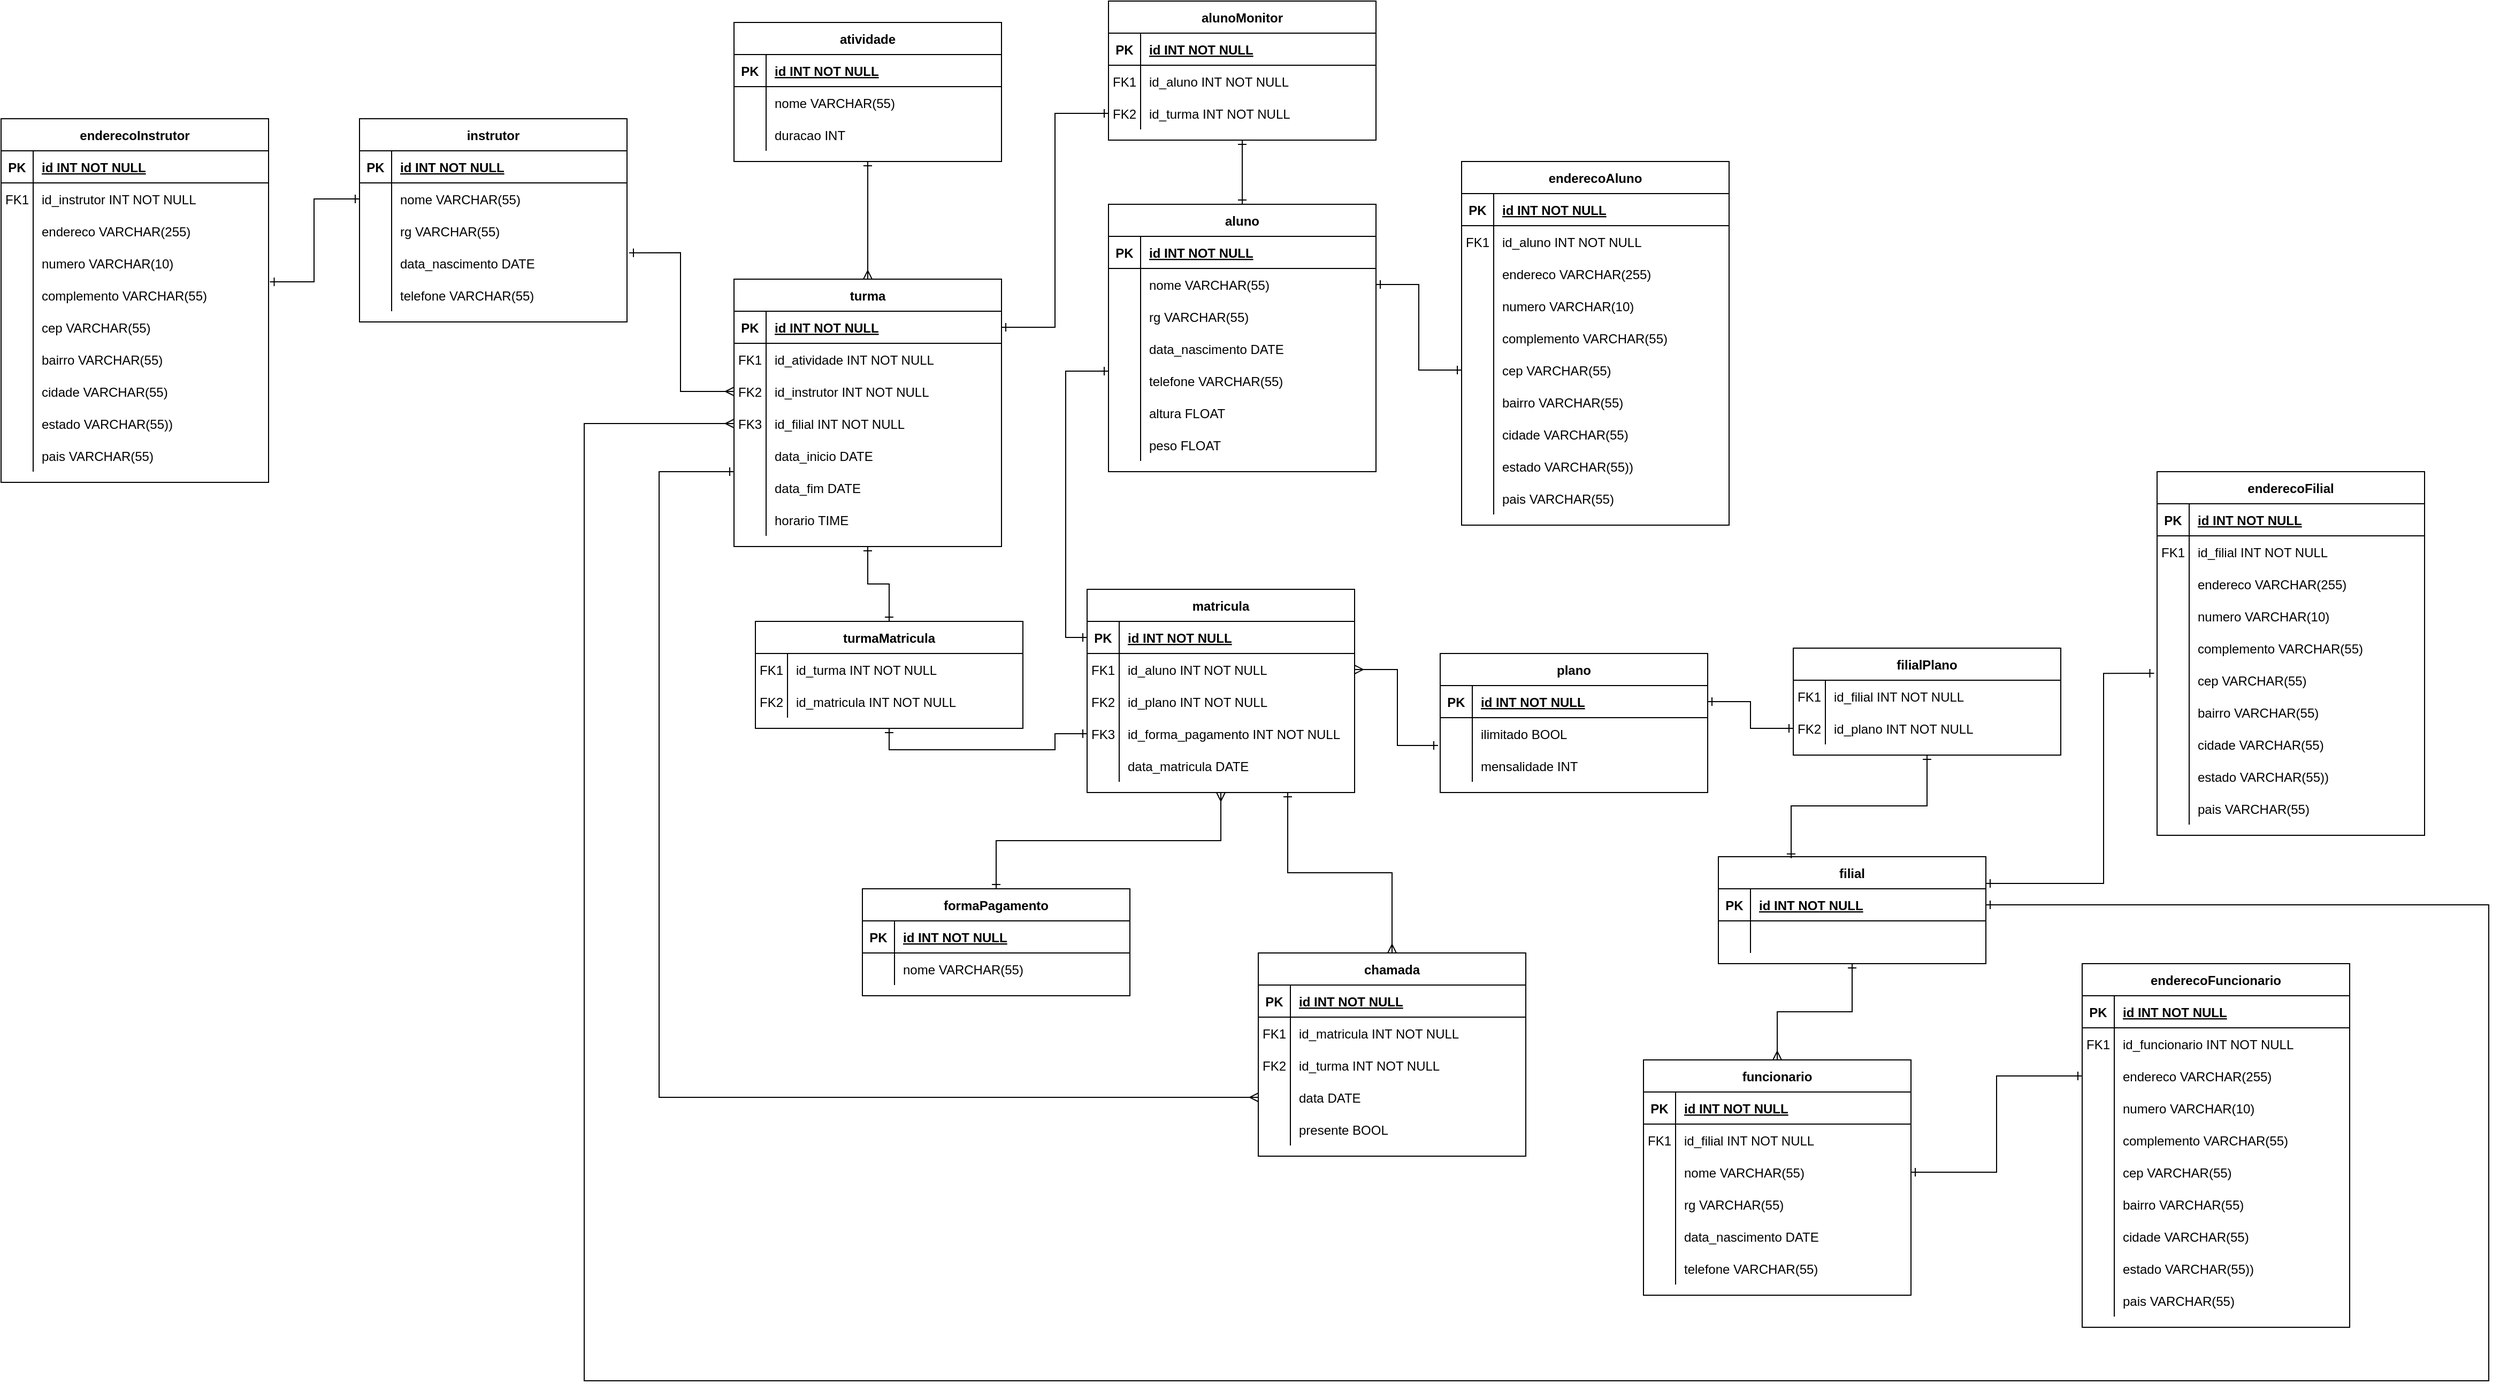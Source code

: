 <mxfile version="22.1.7" type="github">
  <diagram id="R2lEEEUBdFMjLlhIrx00" name="Page-1">
    <mxGraphModel dx="2580" dy="3050" grid="1" gridSize="10" guides="1" tooltips="1" connect="1" arrows="1" fold="1" page="1" pageScale="1" pageWidth="850" pageHeight="1100" math="0" shadow="0" extFonts="Permanent Marker^https://fonts.googleapis.com/css?family=Permanent+Marker">
      <root>
        <mxCell id="0" />
        <mxCell id="1" parent="0" />
        <mxCell id="C-vyLk0tnHw3VtMMgP7b-2" value="aluno" style="shape=table;startSize=30;container=1;collapsible=1;childLayout=tableLayout;fixedRows=1;rowLines=0;fontStyle=1;align=center;resizeLast=1;" parent="1" vertex="1">
          <mxGeometry x="1210" y="-460" width="250" height="250" as="geometry" />
        </mxCell>
        <mxCell id="C-vyLk0tnHw3VtMMgP7b-3" value="" style="shape=partialRectangle;collapsible=0;dropTarget=0;pointerEvents=0;fillColor=none;points=[[0,0.5],[1,0.5]];portConstraint=eastwest;top=0;left=0;right=0;bottom=1;" parent="C-vyLk0tnHw3VtMMgP7b-2" vertex="1">
          <mxGeometry y="30" width="250" height="30" as="geometry" />
        </mxCell>
        <mxCell id="C-vyLk0tnHw3VtMMgP7b-4" value="PK" style="shape=partialRectangle;overflow=hidden;connectable=0;fillColor=none;top=0;left=0;bottom=0;right=0;fontStyle=1;" parent="C-vyLk0tnHw3VtMMgP7b-3" vertex="1">
          <mxGeometry width="30" height="30" as="geometry">
            <mxRectangle width="30" height="30" as="alternateBounds" />
          </mxGeometry>
        </mxCell>
        <mxCell id="C-vyLk0tnHw3VtMMgP7b-5" value="id INT NOT NULL" style="shape=partialRectangle;overflow=hidden;connectable=0;fillColor=none;top=0;left=0;bottom=0;right=0;align=left;spacingLeft=6;fontStyle=5;" parent="C-vyLk0tnHw3VtMMgP7b-3" vertex="1">
          <mxGeometry x="30" width="220" height="30" as="geometry">
            <mxRectangle width="220" height="30" as="alternateBounds" />
          </mxGeometry>
        </mxCell>
        <mxCell id="-N4fTTyp4pi_1JaVtExp-84" value="" style="shape=partialRectangle;collapsible=0;dropTarget=0;pointerEvents=0;fillColor=none;points=[[0,0.5],[1,0.5]];portConstraint=eastwest;top=0;left=0;right=0;bottom=0;" parent="C-vyLk0tnHw3VtMMgP7b-2" vertex="1">
          <mxGeometry y="60" width="250" height="30" as="geometry" />
        </mxCell>
        <mxCell id="-N4fTTyp4pi_1JaVtExp-85" value="" style="shape=partialRectangle;overflow=hidden;connectable=0;fillColor=none;top=0;left=0;bottom=0;right=0;" parent="-N4fTTyp4pi_1JaVtExp-84" vertex="1">
          <mxGeometry width="30" height="30" as="geometry">
            <mxRectangle width="30" height="30" as="alternateBounds" />
          </mxGeometry>
        </mxCell>
        <mxCell id="-N4fTTyp4pi_1JaVtExp-86" value="nome VARCHAR(55)" style="shape=partialRectangle;overflow=hidden;connectable=0;fillColor=none;top=0;left=0;bottom=0;right=0;align=left;spacingLeft=6;" parent="-N4fTTyp4pi_1JaVtExp-84" vertex="1">
          <mxGeometry x="30" width="220" height="30" as="geometry">
            <mxRectangle width="220" height="30" as="alternateBounds" />
          </mxGeometry>
        </mxCell>
        <mxCell id="-N4fTTyp4pi_1JaVtExp-108" value="" style="shape=partialRectangle;collapsible=0;dropTarget=0;pointerEvents=0;fillColor=none;points=[[0,0.5],[1,0.5]];portConstraint=eastwest;top=0;left=0;right=0;bottom=0;" parent="C-vyLk0tnHw3VtMMgP7b-2" vertex="1">
          <mxGeometry y="90" width="250" height="30" as="geometry" />
        </mxCell>
        <mxCell id="-N4fTTyp4pi_1JaVtExp-109" value="" style="shape=partialRectangle;overflow=hidden;connectable=0;fillColor=none;top=0;left=0;bottom=0;right=0;" parent="-N4fTTyp4pi_1JaVtExp-108" vertex="1">
          <mxGeometry width="30" height="30" as="geometry">
            <mxRectangle width="30" height="30" as="alternateBounds" />
          </mxGeometry>
        </mxCell>
        <mxCell id="-N4fTTyp4pi_1JaVtExp-110" value="rg VARCHAR(55)" style="shape=partialRectangle;overflow=hidden;connectable=0;fillColor=none;top=0;left=0;bottom=0;right=0;align=left;spacingLeft=6;" parent="-N4fTTyp4pi_1JaVtExp-108" vertex="1">
          <mxGeometry x="30" width="220" height="30" as="geometry">
            <mxRectangle width="220" height="30" as="alternateBounds" />
          </mxGeometry>
        </mxCell>
        <mxCell id="-N4fTTyp4pi_1JaVtExp-93" value="" style="shape=partialRectangle;collapsible=0;dropTarget=0;pointerEvents=0;fillColor=none;points=[[0,0.5],[1,0.5]];portConstraint=eastwest;top=0;left=0;right=0;bottom=0;" parent="C-vyLk0tnHw3VtMMgP7b-2" vertex="1">
          <mxGeometry y="120" width="250" height="30" as="geometry" />
        </mxCell>
        <mxCell id="-N4fTTyp4pi_1JaVtExp-94" value="" style="shape=partialRectangle;overflow=hidden;connectable=0;fillColor=none;top=0;left=0;bottom=0;right=0;" parent="-N4fTTyp4pi_1JaVtExp-93" vertex="1">
          <mxGeometry width="30" height="30" as="geometry">
            <mxRectangle width="30" height="30" as="alternateBounds" />
          </mxGeometry>
        </mxCell>
        <mxCell id="-N4fTTyp4pi_1JaVtExp-95" value="data_nascimento DATE" style="shape=partialRectangle;overflow=hidden;connectable=0;fillColor=none;top=0;left=0;bottom=0;right=0;align=left;spacingLeft=6;" parent="-N4fTTyp4pi_1JaVtExp-93" vertex="1">
          <mxGeometry x="30" width="220" height="30" as="geometry">
            <mxRectangle width="220" height="30" as="alternateBounds" />
          </mxGeometry>
        </mxCell>
        <mxCell id="-N4fTTyp4pi_1JaVtExp-96" value="" style="shape=partialRectangle;collapsible=0;dropTarget=0;pointerEvents=0;fillColor=none;points=[[0,0.5],[1,0.5]];portConstraint=eastwest;top=0;left=0;right=0;bottom=0;" parent="C-vyLk0tnHw3VtMMgP7b-2" vertex="1">
          <mxGeometry y="150" width="250" height="30" as="geometry" />
        </mxCell>
        <mxCell id="-N4fTTyp4pi_1JaVtExp-97" value="" style="shape=partialRectangle;overflow=hidden;connectable=0;fillColor=none;top=0;left=0;bottom=0;right=0;" parent="-N4fTTyp4pi_1JaVtExp-96" vertex="1">
          <mxGeometry width="30" height="30" as="geometry">
            <mxRectangle width="30" height="30" as="alternateBounds" />
          </mxGeometry>
        </mxCell>
        <mxCell id="-N4fTTyp4pi_1JaVtExp-98" value="telefone VARCHAR(55)" style="shape=partialRectangle;overflow=hidden;connectable=0;fillColor=none;top=0;left=0;bottom=0;right=0;align=left;spacingLeft=6;" parent="-N4fTTyp4pi_1JaVtExp-96" vertex="1">
          <mxGeometry x="30" width="220" height="30" as="geometry">
            <mxRectangle width="220" height="30" as="alternateBounds" />
          </mxGeometry>
        </mxCell>
        <mxCell id="-N4fTTyp4pi_1JaVtExp-99" value="" style="shape=partialRectangle;collapsible=0;dropTarget=0;pointerEvents=0;fillColor=none;points=[[0,0.5],[1,0.5]];portConstraint=eastwest;top=0;left=0;right=0;bottom=0;" parent="C-vyLk0tnHw3VtMMgP7b-2" vertex="1">
          <mxGeometry y="180" width="250" height="30" as="geometry" />
        </mxCell>
        <mxCell id="-N4fTTyp4pi_1JaVtExp-100" value="" style="shape=partialRectangle;overflow=hidden;connectable=0;fillColor=none;top=0;left=0;bottom=0;right=0;" parent="-N4fTTyp4pi_1JaVtExp-99" vertex="1">
          <mxGeometry width="30" height="30" as="geometry">
            <mxRectangle width="30" height="30" as="alternateBounds" />
          </mxGeometry>
        </mxCell>
        <mxCell id="-N4fTTyp4pi_1JaVtExp-101" value="altura FLOAT" style="shape=partialRectangle;overflow=hidden;connectable=0;fillColor=none;top=0;left=0;bottom=0;right=0;align=left;spacingLeft=6;" parent="-N4fTTyp4pi_1JaVtExp-99" vertex="1">
          <mxGeometry x="30" width="220" height="30" as="geometry">
            <mxRectangle width="220" height="30" as="alternateBounds" />
          </mxGeometry>
        </mxCell>
        <mxCell id="-N4fTTyp4pi_1JaVtExp-102" value="" style="shape=partialRectangle;collapsible=0;dropTarget=0;pointerEvents=0;fillColor=none;points=[[0,0.5],[1,0.5]];portConstraint=eastwest;top=0;left=0;right=0;bottom=0;" parent="C-vyLk0tnHw3VtMMgP7b-2" vertex="1">
          <mxGeometry y="210" width="250" height="30" as="geometry" />
        </mxCell>
        <mxCell id="-N4fTTyp4pi_1JaVtExp-103" value="" style="shape=partialRectangle;overflow=hidden;connectable=0;fillColor=none;top=0;left=0;bottom=0;right=0;" parent="-N4fTTyp4pi_1JaVtExp-102" vertex="1">
          <mxGeometry width="30" height="30" as="geometry">
            <mxRectangle width="30" height="30" as="alternateBounds" />
          </mxGeometry>
        </mxCell>
        <mxCell id="-N4fTTyp4pi_1JaVtExp-104" value="peso FLOAT" style="shape=partialRectangle;overflow=hidden;connectable=0;fillColor=none;top=0;left=0;bottom=0;right=0;align=left;spacingLeft=6;" parent="-N4fTTyp4pi_1JaVtExp-102" vertex="1">
          <mxGeometry x="30" width="220" height="30" as="geometry">
            <mxRectangle width="220" height="30" as="alternateBounds" />
          </mxGeometry>
        </mxCell>
        <mxCell id="C-vyLk0tnHw3VtMMgP7b-13" value="instrutor" style="shape=table;startSize=30;container=1;collapsible=1;childLayout=tableLayout;fixedRows=1;rowLines=0;fontStyle=1;align=center;resizeLast=1;" parent="1" vertex="1">
          <mxGeometry x="510" y="-540" width="250" height="190" as="geometry" />
        </mxCell>
        <mxCell id="C-vyLk0tnHw3VtMMgP7b-14" value="" style="shape=partialRectangle;collapsible=0;dropTarget=0;pointerEvents=0;fillColor=none;points=[[0,0.5],[1,0.5]];portConstraint=eastwest;top=0;left=0;right=0;bottom=1;" parent="C-vyLk0tnHw3VtMMgP7b-13" vertex="1">
          <mxGeometry y="30" width="250" height="30" as="geometry" />
        </mxCell>
        <mxCell id="C-vyLk0tnHw3VtMMgP7b-15" value="PK" style="shape=partialRectangle;overflow=hidden;connectable=0;fillColor=none;top=0;left=0;bottom=0;right=0;fontStyle=1;" parent="C-vyLk0tnHw3VtMMgP7b-14" vertex="1">
          <mxGeometry width="30" height="30" as="geometry">
            <mxRectangle width="30" height="30" as="alternateBounds" />
          </mxGeometry>
        </mxCell>
        <mxCell id="C-vyLk0tnHw3VtMMgP7b-16" value="id INT NOT NULL" style="shape=partialRectangle;overflow=hidden;connectable=0;fillColor=none;top=0;left=0;bottom=0;right=0;align=left;spacingLeft=6;fontStyle=5;" parent="C-vyLk0tnHw3VtMMgP7b-14" vertex="1">
          <mxGeometry x="30" width="220" height="30" as="geometry">
            <mxRectangle width="220" height="30" as="alternateBounds" />
          </mxGeometry>
        </mxCell>
        <mxCell id="C-vyLk0tnHw3VtMMgP7b-20" value="" style="shape=partialRectangle;collapsible=0;dropTarget=0;pointerEvents=0;fillColor=none;points=[[0,0.5],[1,0.5]];portConstraint=eastwest;top=0;left=0;right=0;bottom=0;" parent="C-vyLk0tnHw3VtMMgP7b-13" vertex="1">
          <mxGeometry y="60" width="250" height="30" as="geometry" />
        </mxCell>
        <mxCell id="C-vyLk0tnHw3VtMMgP7b-21" value="" style="shape=partialRectangle;overflow=hidden;connectable=0;fillColor=none;top=0;left=0;bottom=0;right=0;" parent="C-vyLk0tnHw3VtMMgP7b-20" vertex="1">
          <mxGeometry width="30" height="30" as="geometry">
            <mxRectangle width="30" height="30" as="alternateBounds" />
          </mxGeometry>
        </mxCell>
        <mxCell id="C-vyLk0tnHw3VtMMgP7b-22" value="nome VARCHAR(55)" style="shape=partialRectangle;overflow=hidden;connectable=0;fillColor=none;top=0;left=0;bottom=0;right=0;align=left;spacingLeft=6;" parent="C-vyLk0tnHw3VtMMgP7b-20" vertex="1">
          <mxGeometry x="30" width="220" height="30" as="geometry">
            <mxRectangle width="220" height="30" as="alternateBounds" />
          </mxGeometry>
        </mxCell>
        <mxCell id="-N4fTTyp4pi_1JaVtExp-57" value="" style="shape=partialRectangle;collapsible=0;dropTarget=0;pointerEvents=0;fillColor=none;points=[[0,0.5],[1,0.5]];portConstraint=eastwest;top=0;left=0;right=0;bottom=0;" parent="C-vyLk0tnHw3VtMMgP7b-13" vertex="1">
          <mxGeometry y="90" width="250" height="30" as="geometry" />
        </mxCell>
        <mxCell id="-N4fTTyp4pi_1JaVtExp-58" value="" style="shape=partialRectangle;overflow=hidden;connectable=0;fillColor=none;top=0;left=0;bottom=0;right=0;" parent="-N4fTTyp4pi_1JaVtExp-57" vertex="1">
          <mxGeometry width="30" height="30" as="geometry">
            <mxRectangle width="30" height="30" as="alternateBounds" />
          </mxGeometry>
        </mxCell>
        <mxCell id="-N4fTTyp4pi_1JaVtExp-59" value="rg VARCHAR(55)" style="shape=partialRectangle;overflow=hidden;connectable=0;fillColor=none;top=0;left=0;bottom=0;right=0;align=left;spacingLeft=6;" parent="-N4fTTyp4pi_1JaVtExp-57" vertex="1">
          <mxGeometry x="30" width="220" height="30" as="geometry">
            <mxRectangle width="220" height="30" as="alternateBounds" />
          </mxGeometry>
        </mxCell>
        <mxCell id="-N4fTTyp4pi_1JaVtExp-60" value="" style="shape=partialRectangle;collapsible=0;dropTarget=0;pointerEvents=0;fillColor=none;points=[[0,0.5],[1,0.5]];portConstraint=eastwest;top=0;left=0;right=0;bottom=0;" parent="C-vyLk0tnHw3VtMMgP7b-13" vertex="1">
          <mxGeometry y="120" width="250" height="30" as="geometry" />
        </mxCell>
        <mxCell id="-N4fTTyp4pi_1JaVtExp-61" value="" style="shape=partialRectangle;overflow=hidden;connectable=0;fillColor=none;top=0;left=0;bottom=0;right=0;" parent="-N4fTTyp4pi_1JaVtExp-60" vertex="1">
          <mxGeometry width="30" height="30" as="geometry">
            <mxRectangle width="30" height="30" as="alternateBounds" />
          </mxGeometry>
        </mxCell>
        <mxCell id="-N4fTTyp4pi_1JaVtExp-62" value="data_nascimento DATE" style="shape=partialRectangle;overflow=hidden;connectable=0;fillColor=none;top=0;left=0;bottom=0;right=0;align=left;spacingLeft=6;" parent="-N4fTTyp4pi_1JaVtExp-60" vertex="1">
          <mxGeometry x="30" width="220" height="30" as="geometry">
            <mxRectangle width="220" height="30" as="alternateBounds" />
          </mxGeometry>
        </mxCell>
        <mxCell id="-N4fTTyp4pi_1JaVtExp-63" value="" style="shape=partialRectangle;collapsible=0;dropTarget=0;pointerEvents=0;fillColor=none;points=[[0,0.5],[1,0.5]];portConstraint=eastwest;top=0;left=0;right=0;bottom=0;" parent="C-vyLk0tnHw3VtMMgP7b-13" vertex="1">
          <mxGeometry y="150" width="250" height="30" as="geometry" />
        </mxCell>
        <mxCell id="-N4fTTyp4pi_1JaVtExp-64" value="" style="shape=partialRectangle;overflow=hidden;connectable=0;fillColor=none;top=0;left=0;bottom=0;right=0;" parent="-N4fTTyp4pi_1JaVtExp-63" vertex="1">
          <mxGeometry width="30" height="30" as="geometry">
            <mxRectangle width="30" height="30" as="alternateBounds" />
          </mxGeometry>
        </mxCell>
        <mxCell id="-N4fTTyp4pi_1JaVtExp-65" value="telefone VARCHAR(55)" style="shape=partialRectangle;overflow=hidden;connectable=0;fillColor=none;top=0;left=0;bottom=0;right=0;align=left;spacingLeft=6;" parent="-N4fTTyp4pi_1JaVtExp-63" vertex="1">
          <mxGeometry x="30" width="220" height="30" as="geometry">
            <mxRectangle width="220" height="30" as="alternateBounds" />
          </mxGeometry>
        </mxCell>
        <mxCell id="-N4fTTyp4pi_1JaVtExp-171" style="edgeStyle=orthogonalEdgeStyle;rounded=0;orthogonalLoop=1;jettySize=auto;html=1;exitX=0.5;exitY=1;exitDx=0;exitDy=0;entryX=0.5;entryY=0;entryDx=0;entryDy=0;endArrow=ERone;endFill=0;startArrow=ERone;startFill=0;" parent="1" source="C-vyLk0tnHw3VtMMgP7b-23" target="CfpOU5bjbew6Ddxp0pg0-68" edge="1">
          <mxGeometry relative="1" as="geometry" />
        </mxCell>
        <mxCell id="-N4fTTyp4pi_1JaVtExp-184" style="edgeStyle=orthogonalEdgeStyle;rounded=0;orthogonalLoop=1;jettySize=auto;html=1;exitX=0.5;exitY=0;exitDx=0;exitDy=0;entryX=0.5;entryY=1;entryDx=0;entryDy=0;endArrow=ERone;endFill=0;startArrow=ERmany;startFill=0;" parent="1" source="C-vyLk0tnHw3VtMMgP7b-23" target="CfpOU5bjbew6Ddxp0pg0-45" edge="1">
          <mxGeometry relative="1" as="geometry" />
        </mxCell>
        <mxCell id="C-vyLk0tnHw3VtMMgP7b-23" value="turma" style="shape=table;startSize=30;container=1;collapsible=1;childLayout=tableLayout;fixedRows=1;rowLines=0;fontStyle=1;align=center;resizeLast=1;" parent="1" vertex="1">
          <mxGeometry x="860" y="-390" width="250" height="250" as="geometry" />
        </mxCell>
        <mxCell id="C-vyLk0tnHw3VtMMgP7b-24" value="" style="shape=partialRectangle;collapsible=0;dropTarget=0;pointerEvents=0;fillColor=none;points=[[0,0.5],[1,0.5]];portConstraint=eastwest;top=0;left=0;right=0;bottom=1;" parent="C-vyLk0tnHw3VtMMgP7b-23" vertex="1">
          <mxGeometry y="30" width="250" height="30" as="geometry" />
        </mxCell>
        <mxCell id="C-vyLk0tnHw3VtMMgP7b-25" value="PK" style="shape=partialRectangle;overflow=hidden;connectable=0;fillColor=none;top=0;left=0;bottom=0;right=0;fontStyle=1;" parent="C-vyLk0tnHw3VtMMgP7b-24" vertex="1">
          <mxGeometry width="30" height="30" as="geometry">
            <mxRectangle width="30" height="30" as="alternateBounds" />
          </mxGeometry>
        </mxCell>
        <mxCell id="C-vyLk0tnHw3VtMMgP7b-26" value="id INT NOT NULL " style="shape=partialRectangle;overflow=hidden;connectable=0;fillColor=none;top=0;left=0;bottom=0;right=0;align=left;spacingLeft=6;fontStyle=5;" parent="C-vyLk0tnHw3VtMMgP7b-24" vertex="1">
          <mxGeometry x="30" width="220" height="30" as="geometry">
            <mxRectangle width="220" height="30" as="alternateBounds" />
          </mxGeometry>
        </mxCell>
        <mxCell id="C-vyLk0tnHw3VtMMgP7b-27" value="" style="shape=partialRectangle;collapsible=0;dropTarget=0;pointerEvents=0;fillColor=none;points=[[0,0.5],[1,0.5]];portConstraint=eastwest;top=0;left=0;right=0;bottom=0;" parent="C-vyLk0tnHw3VtMMgP7b-23" vertex="1">
          <mxGeometry y="60" width="250" height="30" as="geometry" />
        </mxCell>
        <mxCell id="C-vyLk0tnHw3VtMMgP7b-28" value="FK1" style="shape=partialRectangle;overflow=hidden;connectable=0;fillColor=none;top=0;left=0;bottom=0;right=0;" parent="C-vyLk0tnHw3VtMMgP7b-27" vertex="1">
          <mxGeometry width="30" height="30" as="geometry">
            <mxRectangle width="30" height="30" as="alternateBounds" />
          </mxGeometry>
        </mxCell>
        <mxCell id="C-vyLk0tnHw3VtMMgP7b-29" value="id_atividade INT NOT NULL" style="shape=partialRectangle;overflow=hidden;connectable=0;fillColor=none;top=0;left=0;bottom=0;right=0;align=left;spacingLeft=6;" parent="C-vyLk0tnHw3VtMMgP7b-27" vertex="1">
          <mxGeometry x="30" width="220" height="30" as="geometry">
            <mxRectangle width="220" height="30" as="alternateBounds" />
          </mxGeometry>
        </mxCell>
        <mxCell id="CfpOU5bjbew6Ddxp0pg0-65" value="" style="shape=partialRectangle;collapsible=0;dropTarget=0;pointerEvents=0;fillColor=none;points=[[0,0.5],[1,0.5]];portConstraint=eastwest;top=0;left=0;right=0;bottom=0;" parent="C-vyLk0tnHw3VtMMgP7b-23" vertex="1">
          <mxGeometry y="90" width="250" height="30" as="geometry" />
        </mxCell>
        <mxCell id="CfpOU5bjbew6Ddxp0pg0-66" value="FK2" style="shape=partialRectangle;overflow=hidden;connectable=0;fillColor=none;top=0;left=0;bottom=0;right=0;" parent="CfpOU5bjbew6Ddxp0pg0-65" vertex="1">
          <mxGeometry width="30" height="30" as="geometry">
            <mxRectangle width="30" height="30" as="alternateBounds" />
          </mxGeometry>
        </mxCell>
        <mxCell id="CfpOU5bjbew6Ddxp0pg0-67" value="id_instrutor INT NOT NULL" style="shape=partialRectangle;overflow=hidden;connectable=0;fillColor=none;top=0;left=0;bottom=0;right=0;align=left;spacingLeft=6;" parent="CfpOU5bjbew6Ddxp0pg0-65" vertex="1">
          <mxGeometry x="30" width="220" height="30" as="geometry">
            <mxRectangle width="220" height="30" as="alternateBounds" />
          </mxGeometry>
        </mxCell>
        <mxCell id="-N4fTTyp4pi_1JaVtExp-14" value="" style="shape=partialRectangle;collapsible=0;dropTarget=0;pointerEvents=0;fillColor=none;points=[[0,0.5],[1,0.5]];portConstraint=eastwest;top=0;left=0;right=0;bottom=0;" parent="C-vyLk0tnHw3VtMMgP7b-23" vertex="1">
          <mxGeometry y="120" width="250" height="30" as="geometry" />
        </mxCell>
        <mxCell id="-N4fTTyp4pi_1JaVtExp-15" value="FK3" style="shape=partialRectangle;overflow=hidden;connectable=0;fillColor=none;top=0;left=0;bottom=0;right=0;" parent="-N4fTTyp4pi_1JaVtExp-14" vertex="1">
          <mxGeometry width="30" height="30" as="geometry">
            <mxRectangle width="30" height="30" as="alternateBounds" />
          </mxGeometry>
        </mxCell>
        <mxCell id="-N4fTTyp4pi_1JaVtExp-16" value="id_filial INT NOT NULL" style="shape=partialRectangle;overflow=hidden;connectable=0;fillColor=none;top=0;left=0;bottom=0;right=0;align=left;spacingLeft=6;" parent="-N4fTTyp4pi_1JaVtExp-14" vertex="1">
          <mxGeometry x="30" width="220" height="30" as="geometry">
            <mxRectangle width="220" height="30" as="alternateBounds" />
          </mxGeometry>
        </mxCell>
        <mxCell id="-N4fTTyp4pi_1JaVtExp-69" value="" style="shape=partialRectangle;collapsible=0;dropTarget=0;pointerEvents=0;fillColor=none;points=[[0,0.5],[1,0.5]];portConstraint=eastwest;top=0;left=0;right=0;bottom=0;" parent="C-vyLk0tnHw3VtMMgP7b-23" vertex="1">
          <mxGeometry y="150" width="250" height="30" as="geometry" />
        </mxCell>
        <mxCell id="-N4fTTyp4pi_1JaVtExp-70" value="" style="shape=partialRectangle;overflow=hidden;connectable=0;fillColor=none;top=0;left=0;bottom=0;right=0;" parent="-N4fTTyp4pi_1JaVtExp-69" vertex="1">
          <mxGeometry width="30" height="30" as="geometry">
            <mxRectangle width="30" height="30" as="alternateBounds" />
          </mxGeometry>
        </mxCell>
        <mxCell id="-N4fTTyp4pi_1JaVtExp-71" value="data_inicio DATE" style="shape=partialRectangle;overflow=hidden;connectable=0;fillColor=none;top=0;left=0;bottom=0;right=0;align=left;spacingLeft=6;" parent="-N4fTTyp4pi_1JaVtExp-69" vertex="1">
          <mxGeometry x="30" width="220" height="30" as="geometry">
            <mxRectangle width="220" height="30" as="alternateBounds" />
          </mxGeometry>
        </mxCell>
        <mxCell id="-N4fTTyp4pi_1JaVtExp-72" value="" style="shape=partialRectangle;collapsible=0;dropTarget=0;pointerEvents=0;fillColor=none;points=[[0,0.5],[1,0.5]];portConstraint=eastwest;top=0;left=0;right=0;bottom=0;" parent="C-vyLk0tnHw3VtMMgP7b-23" vertex="1">
          <mxGeometry y="180" width="250" height="30" as="geometry" />
        </mxCell>
        <mxCell id="-N4fTTyp4pi_1JaVtExp-73" value="" style="shape=partialRectangle;overflow=hidden;connectable=0;fillColor=none;top=0;left=0;bottom=0;right=0;" parent="-N4fTTyp4pi_1JaVtExp-72" vertex="1">
          <mxGeometry width="30" height="30" as="geometry">
            <mxRectangle width="30" height="30" as="alternateBounds" />
          </mxGeometry>
        </mxCell>
        <mxCell id="-N4fTTyp4pi_1JaVtExp-74" value="data_fim DATE" style="shape=partialRectangle;overflow=hidden;connectable=0;fillColor=none;top=0;left=0;bottom=0;right=0;align=left;spacingLeft=6;" parent="-N4fTTyp4pi_1JaVtExp-72" vertex="1">
          <mxGeometry x="30" width="220" height="30" as="geometry">
            <mxRectangle width="220" height="30" as="alternateBounds" />
          </mxGeometry>
        </mxCell>
        <mxCell id="-N4fTTyp4pi_1JaVtExp-81" value="" style="shape=partialRectangle;collapsible=0;dropTarget=0;pointerEvents=0;fillColor=none;points=[[0,0.5],[1,0.5]];portConstraint=eastwest;top=0;left=0;right=0;bottom=0;" parent="C-vyLk0tnHw3VtMMgP7b-23" vertex="1">
          <mxGeometry y="210" width="250" height="30" as="geometry" />
        </mxCell>
        <mxCell id="-N4fTTyp4pi_1JaVtExp-82" value="" style="shape=partialRectangle;overflow=hidden;connectable=0;fillColor=none;top=0;left=0;bottom=0;right=0;" parent="-N4fTTyp4pi_1JaVtExp-81" vertex="1">
          <mxGeometry width="30" height="30" as="geometry">
            <mxRectangle width="30" height="30" as="alternateBounds" />
          </mxGeometry>
        </mxCell>
        <mxCell id="-N4fTTyp4pi_1JaVtExp-83" value="horario TIME" style="shape=partialRectangle;overflow=hidden;connectable=0;fillColor=none;top=0;left=0;bottom=0;right=0;align=left;spacingLeft=6;" parent="-N4fTTyp4pi_1JaVtExp-81" vertex="1">
          <mxGeometry x="30" width="220" height="30" as="geometry">
            <mxRectangle width="220" height="30" as="alternateBounds" />
          </mxGeometry>
        </mxCell>
        <mxCell id="CfpOU5bjbew6Ddxp0pg0-1" value="plano" style="shape=table;startSize=30;container=1;collapsible=1;childLayout=tableLayout;fixedRows=1;rowLines=0;fontStyle=1;align=center;resizeLast=1;" parent="1" vertex="1">
          <mxGeometry x="1520" y="-40" width="250" height="130" as="geometry" />
        </mxCell>
        <mxCell id="CfpOU5bjbew6Ddxp0pg0-2" value="" style="shape=partialRectangle;collapsible=0;dropTarget=0;pointerEvents=0;fillColor=none;points=[[0,0.5],[1,0.5]];portConstraint=eastwest;top=0;left=0;right=0;bottom=1;" parent="CfpOU5bjbew6Ddxp0pg0-1" vertex="1">
          <mxGeometry y="30" width="250" height="30" as="geometry" />
        </mxCell>
        <mxCell id="CfpOU5bjbew6Ddxp0pg0-3" value="PK" style="shape=partialRectangle;overflow=hidden;connectable=0;fillColor=none;top=0;left=0;bottom=0;right=0;fontStyle=1;" parent="CfpOU5bjbew6Ddxp0pg0-2" vertex="1">
          <mxGeometry width="30" height="30" as="geometry">
            <mxRectangle width="30" height="30" as="alternateBounds" />
          </mxGeometry>
        </mxCell>
        <mxCell id="CfpOU5bjbew6Ddxp0pg0-4" value="id INT NOT NULL" style="shape=partialRectangle;overflow=hidden;connectable=0;fillColor=none;top=0;left=0;bottom=0;right=0;align=left;spacingLeft=6;fontStyle=5;" parent="CfpOU5bjbew6Ddxp0pg0-2" vertex="1">
          <mxGeometry x="30" width="220" height="30" as="geometry">
            <mxRectangle width="220" height="30" as="alternateBounds" />
          </mxGeometry>
        </mxCell>
        <mxCell id="-N4fTTyp4pi_1JaVtExp-126" value="" style="shape=partialRectangle;collapsible=0;dropTarget=0;pointerEvents=0;fillColor=none;points=[[0,0.5],[1,0.5]];portConstraint=eastwest;top=0;left=0;right=0;bottom=0;" parent="CfpOU5bjbew6Ddxp0pg0-1" vertex="1">
          <mxGeometry y="60" width="250" height="30" as="geometry" />
        </mxCell>
        <mxCell id="-N4fTTyp4pi_1JaVtExp-127" value="" style="shape=partialRectangle;overflow=hidden;connectable=0;fillColor=none;top=0;left=0;bottom=0;right=0;" parent="-N4fTTyp4pi_1JaVtExp-126" vertex="1">
          <mxGeometry width="30" height="30" as="geometry">
            <mxRectangle width="30" height="30" as="alternateBounds" />
          </mxGeometry>
        </mxCell>
        <mxCell id="-N4fTTyp4pi_1JaVtExp-128" value="ilimitado BOOL" style="shape=partialRectangle;overflow=hidden;connectable=0;fillColor=none;top=0;left=0;bottom=0;right=0;align=left;spacingLeft=6;" parent="-N4fTTyp4pi_1JaVtExp-126" vertex="1">
          <mxGeometry x="30" width="220" height="30" as="geometry">
            <mxRectangle width="220" height="30" as="alternateBounds" />
          </mxGeometry>
        </mxCell>
        <mxCell id="CfpOU5bjbew6Ddxp0pg0-5" value="" style="shape=partialRectangle;collapsible=0;dropTarget=0;pointerEvents=0;fillColor=none;points=[[0,0.5],[1,0.5]];portConstraint=eastwest;top=0;left=0;right=0;bottom=0;" parent="CfpOU5bjbew6Ddxp0pg0-1" vertex="1">
          <mxGeometry y="90" width="250" height="30" as="geometry" />
        </mxCell>
        <mxCell id="CfpOU5bjbew6Ddxp0pg0-6" value="" style="shape=partialRectangle;overflow=hidden;connectable=0;fillColor=none;top=0;left=0;bottom=0;right=0;" parent="CfpOU5bjbew6Ddxp0pg0-5" vertex="1">
          <mxGeometry width="30" height="30" as="geometry">
            <mxRectangle width="30" height="30" as="alternateBounds" />
          </mxGeometry>
        </mxCell>
        <mxCell id="CfpOU5bjbew6Ddxp0pg0-7" value="mensalidade INT" style="shape=partialRectangle;overflow=hidden;connectable=0;fillColor=none;top=0;left=0;bottom=0;right=0;align=left;spacingLeft=6;" parent="CfpOU5bjbew6Ddxp0pg0-5" vertex="1">
          <mxGeometry x="30" width="220" height="30" as="geometry">
            <mxRectangle width="220" height="30" as="alternateBounds" />
          </mxGeometry>
        </mxCell>
        <mxCell id="-N4fTTyp4pi_1JaVtExp-177" style="edgeStyle=orthogonalEdgeStyle;rounded=0;orthogonalLoop=1;jettySize=auto;html=1;exitX=0.5;exitY=0;exitDx=0;exitDy=0;entryX=0.75;entryY=1;entryDx=0;entryDy=0;endArrow=ERone;endFill=0;startArrow=ERmany;startFill=0;" parent="1" source="CfpOU5bjbew6Ddxp0pg0-8" target="CfpOU5bjbew6Ddxp0pg0-35" edge="1">
          <mxGeometry relative="1" as="geometry" />
        </mxCell>
        <mxCell id="CfpOU5bjbew6Ddxp0pg0-8" value="chamada" style="shape=table;startSize=30;container=1;collapsible=1;childLayout=tableLayout;fixedRows=1;rowLines=0;fontStyle=1;align=center;resizeLast=1;" parent="1" vertex="1">
          <mxGeometry x="1350" y="240" width="250" height="190" as="geometry" />
        </mxCell>
        <mxCell id="CfpOU5bjbew6Ddxp0pg0-9" value="" style="shape=partialRectangle;collapsible=0;dropTarget=0;pointerEvents=0;fillColor=none;points=[[0,0.5],[1,0.5]];portConstraint=eastwest;top=0;left=0;right=0;bottom=1;" parent="CfpOU5bjbew6Ddxp0pg0-8" vertex="1">
          <mxGeometry y="30" width="250" height="30" as="geometry" />
        </mxCell>
        <mxCell id="CfpOU5bjbew6Ddxp0pg0-10" value="PK" style="shape=partialRectangle;overflow=hidden;connectable=0;fillColor=none;top=0;left=0;bottom=0;right=0;fontStyle=1;" parent="CfpOU5bjbew6Ddxp0pg0-9" vertex="1">
          <mxGeometry width="30" height="30" as="geometry">
            <mxRectangle width="30" height="30" as="alternateBounds" />
          </mxGeometry>
        </mxCell>
        <mxCell id="CfpOU5bjbew6Ddxp0pg0-11" value="id INT NOT NULL" style="shape=partialRectangle;overflow=hidden;connectable=0;fillColor=none;top=0;left=0;bottom=0;right=0;align=left;spacingLeft=6;fontStyle=5;" parent="CfpOU5bjbew6Ddxp0pg0-9" vertex="1">
          <mxGeometry x="30" width="220" height="30" as="geometry">
            <mxRectangle width="220" height="30" as="alternateBounds" />
          </mxGeometry>
        </mxCell>
        <mxCell id="CfpOU5bjbew6Ddxp0pg0-12" value="" style="shape=partialRectangle;collapsible=0;dropTarget=0;pointerEvents=0;fillColor=none;points=[[0,0.5],[1,0.5]];portConstraint=eastwest;top=0;left=0;right=0;bottom=0;" parent="CfpOU5bjbew6Ddxp0pg0-8" vertex="1">
          <mxGeometry y="60" width="250" height="30" as="geometry" />
        </mxCell>
        <mxCell id="CfpOU5bjbew6Ddxp0pg0-13" value="FK1" style="shape=partialRectangle;overflow=hidden;connectable=0;fillColor=none;top=0;left=0;bottom=0;right=0;" parent="CfpOU5bjbew6Ddxp0pg0-12" vertex="1">
          <mxGeometry width="30" height="30" as="geometry">
            <mxRectangle width="30" height="30" as="alternateBounds" />
          </mxGeometry>
        </mxCell>
        <mxCell id="CfpOU5bjbew6Ddxp0pg0-14" value="id_matricula INT NOT NULL" style="shape=partialRectangle;overflow=hidden;connectable=0;fillColor=none;top=0;left=0;bottom=0;right=0;align=left;spacingLeft=6;" parent="CfpOU5bjbew6Ddxp0pg0-12" vertex="1">
          <mxGeometry x="30" width="220" height="30" as="geometry">
            <mxRectangle width="220" height="30" as="alternateBounds" />
          </mxGeometry>
        </mxCell>
        <mxCell id="CfpOU5bjbew6Ddxp0pg0-15" value="" style="shape=partialRectangle;collapsible=0;dropTarget=0;pointerEvents=0;fillColor=none;points=[[0,0.5],[1,0.5]];portConstraint=eastwest;top=0;left=0;right=0;bottom=0;" parent="CfpOU5bjbew6Ddxp0pg0-8" vertex="1">
          <mxGeometry y="90" width="250" height="30" as="geometry" />
        </mxCell>
        <mxCell id="CfpOU5bjbew6Ddxp0pg0-16" value="FK2" style="shape=partialRectangle;overflow=hidden;connectable=0;fillColor=none;top=0;left=0;bottom=0;right=0;" parent="CfpOU5bjbew6Ddxp0pg0-15" vertex="1">
          <mxGeometry width="30" height="30" as="geometry">
            <mxRectangle width="30" height="30" as="alternateBounds" />
          </mxGeometry>
        </mxCell>
        <mxCell id="CfpOU5bjbew6Ddxp0pg0-17" value="id_turma INT NOT NULL" style="shape=partialRectangle;overflow=hidden;connectable=0;fillColor=none;top=0;left=0;bottom=0;right=0;align=left;spacingLeft=6;" parent="CfpOU5bjbew6Ddxp0pg0-15" vertex="1">
          <mxGeometry x="30" width="220" height="30" as="geometry">
            <mxRectangle width="220" height="30" as="alternateBounds" />
          </mxGeometry>
        </mxCell>
        <mxCell id="-N4fTTyp4pi_1JaVtExp-114" value="" style="shape=partialRectangle;collapsible=0;dropTarget=0;pointerEvents=0;fillColor=none;points=[[0,0.5],[1,0.5]];portConstraint=eastwest;top=0;left=0;right=0;bottom=0;" parent="CfpOU5bjbew6Ddxp0pg0-8" vertex="1">
          <mxGeometry y="120" width="250" height="30" as="geometry" />
        </mxCell>
        <mxCell id="-N4fTTyp4pi_1JaVtExp-115" value="" style="shape=partialRectangle;overflow=hidden;connectable=0;fillColor=none;top=0;left=0;bottom=0;right=0;" parent="-N4fTTyp4pi_1JaVtExp-114" vertex="1">
          <mxGeometry width="30" height="30" as="geometry">
            <mxRectangle width="30" height="30" as="alternateBounds" />
          </mxGeometry>
        </mxCell>
        <mxCell id="-N4fTTyp4pi_1JaVtExp-116" value="data DATE" style="shape=partialRectangle;overflow=hidden;connectable=0;fillColor=none;top=0;left=0;bottom=0;right=0;align=left;spacingLeft=6;" parent="-N4fTTyp4pi_1JaVtExp-114" vertex="1">
          <mxGeometry x="30" width="220" height="30" as="geometry">
            <mxRectangle width="220" height="30" as="alternateBounds" />
          </mxGeometry>
        </mxCell>
        <mxCell id="-N4fTTyp4pi_1JaVtExp-117" value="" style="shape=partialRectangle;collapsible=0;dropTarget=0;pointerEvents=0;fillColor=none;points=[[0,0.5],[1,0.5]];portConstraint=eastwest;top=0;left=0;right=0;bottom=0;" parent="CfpOU5bjbew6Ddxp0pg0-8" vertex="1">
          <mxGeometry y="150" width="250" height="30" as="geometry" />
        </mxCell>
        <mxCell id="-N4fTTyp4pi_1JaVtExp-118" value="" style="shape=partialRectangle;overflow=hidden;connectable=0;fillColor=none;top=0;left=0;bottom=0;right=0;" parent="-N4fTTyp4pi_1JaVtExp-117" vertex="1">
          <mxGeometry width="30" height="30" as="geometry">
            <mxRectangle width="30" height="30" as="alternateBounds" />
          </mxGeometry>
        </mxCell>
        <mxCell id="-N4fTTyp4pi_1JaVtExp-119" value="presente BOOL" style="shape=partialRectangle;overflow=hidden;connectable=0;fillColor=none;top=0;left=0;bottom=0;right=0;align=left;spacingLeft=6;" parent="-N4fTTyp4pi_1JaVtExp-117" vertex="1">
          <mxGeometry x="30" width="220" height="30" as="geometry">
            <mxRectangle width="220" height="30" as="alternateBounds" />
          </mxGeometry>
        </mxCell>
        <mxCell id="CfpOU5bjbew6Ddxp0pg0-18" value="filial" style="shape=table;startSize=30;container=1;collapsible=1;childLayout=tableLayout;fixedRows=1;rowLines=0;fontStyle=1;align=center;resizeLast=1;" parent="1" vertex="1">
          <mxGeometry x="1780" y="150" width="250" height="100" as="geometry" />
        </mxCell>
        <mxCell id="CfpOU5bjbew6Ddxp0pg0-19" value="" style="shape=partialRectangle;collapsible=0;dropTarget=0;pointerEvents=0;fillColor=none;points=[[0,0.5],[1,0.5]];portConstraint=eastwest;top=0;left=0;right=0;bottom=1;" parent="CfpOU5bjbew6Ddxp0pg0-18" vertex="1">
          <mxGeometry y="30" width="250" height="30" as="geometry" />
        </mxCell>
        <mxCell id="CfpOU5bjbew6Ddxp0pg0-20" value="PK" style="shape=partialRectangle;overflow=hidden;connectable=0;fillColor=none;top=0;left=0;bottom=0;right=0;fontStyle=1;" parent="CfpOU5bjbew6Ddxp0pg0-19" vertex="1">
          <mxGeometry width="30" height="30" as="geometry">
            <mxRectangle width="30" height="30" as="alternateBounds" />
          </mxGeometry>
        </mxCell>
        <mxCell id="CfpOU5bjbew6Ddxp0pg0-21" value="id INT NOT NULL" style="shape=partialRectangle;overflow=hidden;connectable=0;fillColor=none;top=0;left=0;bottom=0;right=0;align=left;spacingLeft=6;fontStyle=5;" parent="CfpOU5bjbew6Ddxp0pg0-19" vertex="1">
          <mxGeometry x="30" width="220" height="30" as="geometry">
            <mxRectangle width="220" height="30" as="alternateBounds" />
          </mxGeometry>
        </mxCell>
        <mxCell id="CfpOU5bjbew6Ddxp0pg0-25" value="" style="shape=partialRectangle;collapsible=0;dropTarget=0;pointerEvents=0;fillColor=none;points=[[0,0.5],[1,0.5]];portConstraint=eastwest;top=0;left=0;right=0;bottom=0;" parent="CfpOU5bjbew6Ddxp0pg0-18" vertex="1">
          <mxGeometry y="60" width="250" height="30" as="geometry" />
        </mxCell>
        <mxCell id="CfpOU5bjbew6Ddxp0pg0-26" value="" style="shape=partialRectangle;overflow=hidden;connectable=0;fillColor=none;top=0;left=0;bottom=0;right=0;" parent="CfpOU5bjbew6Ddxp0pg0-25" vertex="1">
          <mxGeometry width="30" height="30" as="geometry">
            <mxRectangle width="30" height="30" as="alternateBounds" />
          </mxGeometry>
        </mxCell>
        <mxCell id="CfpOU5bjbew6Ddxp0pg0-27" value="" style="shape=partialRectangle;overflow=hidden;connectable=0;fillColor=none;top=0;left=0;bottom=0;right=0;align=left;spacingLeft=6;" parent="CfpOU5bjbew6Ddxp0pg0-25" vertex="1">
          <mxGeometry x="30" width="220" height="30" as="geometry">
            <mxRectangle width="220" height="30" as="alternateBounds" />
          </mxGeometry>
        </mxCell>
        <mxCell id="CfpOU5bjbew6Ddxp0pg0-28" value="formaPagamento" style="shape=table;startSize=30;container=1;collapsible=1;childLayout=tableLayout;fixedRows=1;rowLines=0;fontStyle=1;align=center;resizeLast=1;" parent="1" vertex="1">
          <mxGeometry x="980" y="180" width="250" height="100" as="geometry" />
        </mxCell>
        <mxCell id="CfpOU5bjbew6Ddxp0pg0-29" value="" style="shape=partialRectangle;collapsible=0;dropTarget=0;pointerEvents=0;fillColor=none;points=[[0,0.5],[1,0.5]];portConstraint=eastwest;top=0;left=0;right=0;bottom=1;" parent="CfpOU5bjbew6Ddxp0pg0-28" vertex="1">
          <mxGeometry y="30" width="250" height="30" as="geometry" />
        </mxCell>
        <mxCell id="CfpOU5bjbew6Ddxp0pg0-30" value="PK" style="shape=partialRectangle;overflow=hidden;connectable=0;fillColor=none;top=0;left=0;bottom=0;right=0;fontStyle=1;" parent="CfpOU5bjbew6Ddxp0pg0-29" vertex="1">
          <mxGeometry width="30" height="30" as="geometry">
            <mxRectangle width="30" height="30" as="alternateBounds" />
          </mxGeometry>
        </mxCell>
        <mxCell id="CfpOU5bjbew6Ddxp0pg0-31" value="id INT NOT NULL" style="shape=partialRectangle;overflow=hidden;connectable=0;fillColor=none;top=0;left=0;bottom=0;right=0;align=left;spacingLeft=6;fontStyle=5;" parent="CfpOU5bjbew6Ddxp0pg0-29" vertex="1">
          <mxGeometry x="30" width="220" height="30" as="geometry">
            <mxRectangle width="220" height="30" as="alternateBounds" />
          </mxGeometry>
        </mxCell>
        <mxCell id="CfpOU5bjbew6Ddxp0pg0-32" value="" style="shape=partialRectangle;collapsible=0;dropTarget=0;pointerEvents=0;fillColor=none;points=[[0,0.5],[1,0.5]];portConstraint=eastwest;top=0;left=0;right=0;bottom=0;" parent="CfpOU5bjbew6Ddxp0pg0-28" vertex="1">
          <mxGeometry y="60" width="250" height="30" as="geometry" />
        </mxCell>
        <mxCell id="CfpOU5bjbew6Ddxp0pg0-33" value="" style="shape=partialRectangle;overflow=hidden;connectable=0;fillColor=none;top=0;left=0;bottom=0;right=0;" parent="CfpOU5bjbew6Ddxp0pg0-32" vertex="1">
          <mxGeometry width="30" height="30" as="geometry">
            <mxRectangle width="30" height="30" as="alternateBounds" />
          </mxGeometry>
        </mxCell>
        <mxCell id="CfpOU5bjbew6Ddxp0pg0-34" value="nome VARCHAR(55)" style="shape=partialRectangle;overflow=hidden;connectable=0;fillColor=none;top=0;left=0;bottom=0;right=0;align=left;spacingLeft=6;" parent="CfpOU5bjbew6Ddxp0pg0-32" vertex="1">
          <mxGeometry x="30" width="220" height="30" as="geometry">
            <mxRectangle width="220" height="30" as="alternateBounds" />
          </mxGeometry>
        </mxCell>
        <mxCell id="-N4fTTyp4pi_1JaVtExp-176" style="edgeStyle=orthogonalEdgeStyle;rounded=0;orthogonalLoop=1;jettySize=auto;html=1;exitX=0.5;exitY=1;exitDx=0;exitDy=0;entryX=0.5;entryY=0;entryDx=0;entryDy=0;endArrow=ERone;endFill=0;startArrow=ERmany;startFill=0;" parent="1" source="CfpOU5bjbew6Ddxp0pg0-35" target="CfpOU5bjbew6Ddxp0pg0-28" edge="1">
          <mxGeometry relative="1" as="geometry" />
        </mxCell>
        <mxCell id="CfpOU5bjbew6Ddxp0pg0-35" value="matricula" style="shape=table;startSize=30;container=1;collapsible=1;childLayout=tableLayout;fixedRows=1;rowLines=0;fontStyle=1;align=center;resizeLast=1;" parent="1" vertex="1">
          <mxGeometry x="1190" y="-100" width="250" height="190" as="geometry" />
        </mxCell>
        <mxCell id="CfpOU5bjbew6Ddxp0pg0-36" value="" style="shape=partialRectangle;collapsible=0;dropTarget=0;pointerEvents=0;fillColor=none;points=[[0,0.5],[1,0.5]];portConstraint=eastwest;top=0;left=0;right=0;bottom=1;" parent="CfpOU5bjbew6Ddxp0pg0-35" vertex="1">
          <mxGeometry y="30" width="250" height="30" as="geometry" />
        </mxCell>
        <mxCell id="CfpOU5bjbew6Ddxp0pg0-37" value="PK" style="shape=partialRectangle;overflow=hidden;connectable=0;fillColor=none;top=0;left=0;bottom=0;right=0;fontStyle=1;" parent="CfpOU5bjbew6Ddxp0pg0-36" vertex="1">
          <mxGeometry width="30" height="30" as="geometry">
            <mxRectangle width="30" height="30" as="alternateBounds" />
          </mxGeometry>
        </mxCell>
        <mxCell id="CfpOU5bjbew6Ddxp0pg0-38" value="id INT NOT NULL" style="shape=partialRectangle;overflow=hidden;connectable=0;fillColor=none;top=0;left=0;bottom=0;right=0;align=left;spacingLeft=6;fontStyle=5;" parent="CfpOU5bjbew6Ddxp0pg0-36" vertex="1">
          <mxGeometry x="30" width="220" height="30" as="geometry">
            <mxRectangle width="220" height="30" as="alternateBounds" />
          </mxGeometry>
        </mxCell>
        <mxCell id="CfpOU5bjbew6Ddxp0pg0-39" value="" style="shape=partialRectangle;collapsible=0;dropTarget=0;pointerEvents=0;fillColor=none;points=[[0,0.5],[1,0.5]];portConstraint=eastwest;top=0;left=0;right=0;bottom=0;" parent="CfpOU5bjbew6Ddxp0pg0-35" vertex="1">
          <mxGeometry y="60" width="250" height="30" as="geometry" />
        </mxCell>
        <mxCell id="CfpOU5bjbew6Ddxp0pg0-40" value="FK1" style="shape=partialRectangle;overflow=hidden;connectable=0;fillColor=none;top=0;left=0;bottom=0;right=0;" parent="CfpOU5bjbew6Ddxp0pg0-39" vertex="1">
          <mxGeometry width="30" height="30" as="geometry">
            <mxRectangle width="30" height="30" as="alternateBounds" />
          </mxGeometry>
        </mxCell>
        <mxCell id="CfpOU5bjbew6Ddxp0pg0-41" value="id_aluno INT NOT NULL" style="shape=partialRectangle;overflow=hidden;connectable=0;fillColor=none;top=0;left=0;bottom=0;right=0;align=left;spacingLeft=6;" parent="CfpOU5bjbew6Ddxp0pg0-39" vertex="1">
          <mxGeometry x="30" width="220" height="30" as="geometry">
            <mxRectangle width="220" height="30" as="alternateBounds" />
          </mxGeometry>
        </mxCell>
        <mxCell id="-N4fTTyp4pi_1JaVtExp-8" value="" style="shape=partialRectangle;collapsible=0;dropTarget=0;pointerEvents=0;fillColor=none;points=[[0,0.5],[1,0.5]];portConstraint=eastwest;top=0;left=0;right=0;bottom=0;" parent="CfpOU5bjbew6Ddxp0pg0-35" vertex="1">
          <mxGeometry y="90" width="250" height="30" as="geometry" />
        </mxCell>
        <mxCell id="-N4fTTyp4pi_1JaVtExp-9" value="FK2" style="shape=partialRectangle;overflow=hidden;connectable=0;fillColor=none;top=0;left=0;bottom=0;right=0;" parent="-N4fTTyp4pi_1JaVtExp-8" vertex="1">
          <mxGeometry width="30" height="30" as="geometry">
            <mxRectangle width="30" height="30" as="alternateBounds" />
          </mxGeometry>
        </mxCell>
        <mxCell id="-N4fTTyp4pi_1JaVtExp-10" value="id_plano INT NOT NULL" style="shape=partialRectangle;overflow=hidden;connectable=0;fillColor=none;top=0;left=0;bottom=0;right=0;align=left;spacingLeft=6;" parent="-N4fTTyp4pi_1JaVtExp-8" vertex="1">
          <mxGeometry x="30" width="220" height="30" as="geometry">
            <mxRectangle width="220" height="30" as="alternateBounds" />
          </mxGeometry>
        </mxCell>
        <mxCell id="-N4fTTyp4pi_1JaVtExp-11" value="" style="shape=partialRectangle;collapsible=0;dropTarget=0;pointerEvents=0;fillColor=none;points=[[0,0.5],[1,0.5]];portConstraint=eastwest;top=0;left=0;right=0;bottom=0;" parent="CfpOU5bjbew6Ddxp0pg0-35" vertex="1">
          <mxGeometry y="120" width="250" height="30" as="geometry" />
        </mxCell>
        <mxCell id="-N4fTTyp4pi_1JaVtExp-12" value="FK3" style="shape=partialRectangle;overflow=hidden;connectable=0;fillColor=none;top=0;left=0;bottom=0;right=0;" parent="-N4fTTyp4pi_1JaVtExp-11" vertex="1">
          <mxGeometry width="30" height="30" as="geometry">
            <mxRectangle width="30" height="30" as="alternateBounds" />
          </mxGeometry>
        </mxCell>
        <mxCell id="-N4fTTyp4pi_1JaVtExp-13" value="id_forma_pagamento INT NOT NULL" style="shape=partialRectangle;overflow=hidden;connectable=0;fillColor=none;top=0;left=0;bottom=0;right=0;align=left;spacingLeft=6;" parent="-N4fTTyp4pi_1JaVtExp-11" vertex="1">
          <mxGeometry x="30" width="220" height="30" as="geometry">
            <mxRectangle width="220" height="30" as="alternateBounds" />
          </mxGeometry>
        </mxCell>
        <mxCell id="ympKbslKakuyuc4gaZcR-7" value="" style="shape=partialRectangle;collapsible=0;dropTarget=0;pointerEvents=0;fillColor=none;points=[[0,0.5],[1,0.5]];portConstraint=eastwest;top=0;left=0;right=0;bottom=0;" vertex="1" parent="CfpOU5bjbew6Ddxp0pg0-35">
          <mxGeometry y="150" width="250" height="30" as="geometry" />
        </mxCell>
        <mxCell id="ympKbslKakuyuc4gaZcR-8" value="" style="shape=partialRectangle;overflow=hidden;connectable=0;fillColor=none;top=0;left=0;bottom=0;right=0;" vertex="1" parent="ympKbslKakuyuc4gaZcR-7">
          <mxGeometry width="30" height="30" as="geometry">
            <mxRectangle width="30" height="30" as="alternateBounds" />
          </mxGeometry>
        </mxCell>
        <mxCell id="ympKbslKakuyuc4gaZcR-9" value="data_matricula DATE" style="shape=partialRectangle;overflow=hidden;connectable=0;fillColor=none;top=0;left=0;bottom=0;right=0;align=left;spacingLeft=6;" vertex="1" parent="ympKbslKakuyuc4gaZcR-7">
          <mxGeometry x="30" width="220" height="30" as="geometry">
            <mxRectangle width="220" height="30" as="alternateBounds" />
          </mxGeometry>
        </mxCell>
        <mxCell id="CfpOU5bjbew6Ddxp0pg0-45" value="atividade" style="shape=table;startSize=30;container=1;collapsible=1;childLayout=tableLayout;fixedRows=1;rowLines=0;fontStyle=1;align=center;resizeLast=1;" parent="1" vertex="1">
          <mxGeometry x="860" y="-630" width="250" height="130" as="geometry" />
        </mxCell>
        <mxCell id="CfpOU5bjbew6Ddxp0pg0-46" value="" style="shape=partialRectangle;collapsible=0;dropTarget=0;pointerEvents=0;fillColor=none;points=[[0,0.5],[1,0.5]];portConstraint=eastwest;top=0;left=0;right=0;bottom=1;" parent="CfpOU5bjbew6Ddxp0pg0-45" vertex="1">
          <mxGeometry y="30" width="250" height="30" as="geometry" />
        </mxCell>
        <mxCell id="CfpOU5bjbew6Ddxp0pg0-47" value="PK" style="shape=partialRectangle;overflow=hidden;connectable=0;fillColor=none;top=0;left=0;bottom=0;right=0;fontStyle=1;" parent="CfpOU5bjbew6Ddxp0pg0-46" vertex="1">
          <mxGeometry width="30" height="30" as="geometry">
            <mxRectangle width="30" height="30" as="alternateBounds" />
          </mxGeometry>
        </mxCell>
        <mxCell id="CfpOU5bjbew6Ddxp0pg0-48" value="id INT NOT NULL" style="shape=partialRectangle;overflow=hidden;connectable=0;fillColor=none;top=0;left=0;bottom=0;right=0;align=left;spacingLeft=6;fontStyle=5;" parent="CfpOU5bjbew6Ddxp0pg0-46" vertex="1">
          <mxGeometry x="30" width="220" height="30" as="geometry">
            <mxRectangle width="220" height="30" as="alternateBounds" />
          </mxGeometry>
        </mxCell>
        <mxCell id="CfpOU5bjbew6Ddxp0pg0-52" value="" style="shape=partialRectangle;collapsible=0;dropTarget=0;pointerEvents=0;fillColor=none;points=[[0,0.5],[1,0.5]];portConstraint=eastwest;top=0;left=0;right=0;bottom=0;" parent="CfpOU5bjbew6Ddxp0pg0-45" vertex="1">
          <mxGeometry y="60" width="250" height="30" as="geometry" />
        </mxCell>
        <mxCell id="CfpOU5bjbew6Ddxp0pg0-53" value="" style="shape=partialRectangle;overflow=hidden;connectable=0;fillColor=none;top=0;left=0;bottom=0;right=0;" parent="CfpOU5bjbew6Ddxp0pg0-52" vertex="1">
          <mxGeometry width="30" height="30" as="geometry">
            <mxRectangle width="30" height="30" as="alternateBounds" />
          </mxGeometry>
        </mxCell>
        <mxCell id="CfpOU5bjbew6Ddxp0pg0-54" value="nome VARCHAR(55)" style="shape=partialRectangle;overflow=hidden;connectable=0;fillColor=none;top=0;left=0;bottom=0;right=0;align=left;spacingLeft=6;" parent="CfpOU5bjbew6Ddxp0pg0-52" vertex="1">
          <mxGeometry x="30" width="220" height="30" as="geometry">
            <mxRectangle width="220" height="30" as="alternateBounds" />
          </mxGeometry>
        </mxCell>
        <mxCell id="-N4fTTyp4pi_1JaVtExp-160" value="" style="shape=partialRectangle;collapsible=0;dropTarget=0;pointerEvents=0;fillColor=none;points=[[0,0.5],[1,0.5]];portConstraint=eastwest;top=0;left=0;right=0;bottom=0;" parent="CfpOU5bjbew6Ddxp0pg0-45" vertex="1">
          <mxGeometry y="90" width="250" height="30" as="geometry" />
        </mxCell>
        <mxCell id="-N4fTTyp4pi_1JaVtExp-161" value="" style="shape=partialRectangle;overflow=hidden;connectable=0;fillColor=none;top=0;left=0;bottom=0;right=0;" parent="-N4fTTyp4pi_1JaVtExp-160" vertex="1">
          <mxGeometry width="30" height="30" as="geometry">
            <mxRectangle width="30" height="30" as="alternateBounds" />
          </mxGeometry>
        </mxCell>
        <mxCell id="-N4fTTyp4pi_1JaVtExp-162" value="duracao INT" style="shape=partialRectangle;overflow=hidden;connectable=0;fillColor=none;top=0;left=0;bottom=0;right=0;align=left;spacingLeft=6;" parent="-N4fTTyp4pi_1JaVtExp-160" vertex="1">
          <mxGeometry x="30" width="220" height="30" as="geometry">
            <mxRectangle width="220" height="30" as="alternateBounds" />
          </mxGeometry>
        </mxCell>
        <mxCell id="-N4fTTyp4pi_1JaVtExp-172" style="edgeStyle=orthogonalEdgeStyle;rounded=0;orthogonalLoop=1;jettySize=auto;html=1;exitX=0.5;exitY=1;exitDx=0;exitDy=0;entryX=0;entryY=0.5;entryDx=0;entryDy=0;endArrow=ERone;endFill=0;startArrow=ERone;startFill=0;" parent="1" source="CfpOU5bjbew6Ddxp0pg0-68" target="-N4fTTyp4pi_1JaVtExp-11" edge="1">
          <mxGeometry relative="1" as="geometry" />
        </mxCell>
        <mxCell id="CfpOU5bjbew6Ddxp0pg0-68" value="turmaMatricula" style="shape=table;startSize=30;container=1;collapsible=1;childLayout=tableLayout;fixedRows=1;rowLines=0;fontStyle=1;align=center;resizeLast=1;" parent="1" vertex="1">
          <mxGeometry x="880" y="-70" width="250" height="100" as="geometry" />
        </mxCell>
        <mxCell id="CfpOU5bjbew6Ddxp0pg0-72" value="" style="shape=partialRectangle;collapsible=0;dropTarget=0;pointerEvents=0;fillColor=none;points=[[0,0.5],[1,0.5]];portConstraint=eastwest;top=0;left=0;right=0;bottom=0;" parent="CfpOU5bjbew6Ddxp0pg0-68" vertex="1">
          <mxGeometry y="30" width="250" height="30" as="geometry" />
        </mxCell>
        <mxCell id="CfpOU5bjbew6Ddxp0pg0-73" value="FK1" style="shape=partialRectangle;overflow=hidden;connectable=0;fillColor=none;top=0;left=0;bottom=0;right=0;" parent="CfpOU5bjbew6Ddxp0pg0-72" vertex="1">
          <mxGeometry width="30" height="30" as="geometry">
            <mxRectangle width="30" height="30" as="alternateBounds" />
          </mxGeometry>
        </mxCell>
        <mxCell id="CfpOU5bjbew6Ddxp0pg0-74" value="id_turma INT NOT NULL" style="shape=partialRectangle;overflow=hidden;connectable=0;fillColor=none;top=0;left=0;bottom=0;right=0;align=left;spacingLeft=6;" parent="CfpOU5bjbew6Ddxp0pg0-72" vertex="1">
          <mxGeometry x="30" width="220" height="30" as="geometry">
            <mxRectangle width="220" height="30" as="alternateBounds" />
          </mxGeometry>
        </mxCell>
        <mxCell id="CfpOU5bjbew6Ddxp0pg0-75" value="" style="shape=partialRectangle;collapsible=0;dropTarget=0;pointerEvents=0;fillColor=none;points=[[0,0.5],[1,0.5]];portConstraint=eastwest;top=0;left=0;right=0;bottom=0;" parent="CfpOU5bjbew6Ddxp0pg0-68" vertex="1">
          <mxGeometry y="60" width="250" height="30" as="geometry" />
        </mxCell>
        <mxCell id="CfpOU5bjbew6Ddxp0pg0-76" value="FK2" style="shape=partialRectangle;overflow=hidden;connectable=0;fillColor=none;top=0;left=0;bottom=0;right=0;" parent="CfpOU5bjbew6Ddxp0pg0-75" vertex="1">
          <mxGeometry width="30" height="30" as="geometry">
            <mxRectangle width="30" height="30" as="alternateBounds" />
          </mxGeometry>
        </mxCell>
        <mxCell id="CfpOU5bjbew6Ddxp0pg0-77" value="id_matricula INT NOT NULL" style="shape=partialRectangle;overflow=hidden;connectable=0;fillColor=none;top=0;left=0;bottom=0;right=0;align=left;spacingLeft=6;" parent="CfpOU5bjbew6Ddxp0pg0-75" vertex="1">
          <mxGeometry x="30" width="220" height="30" as="geometry">
            <mxRectangle width="220" height="30" as="alternateBounds" />
          </mxGeometry>
        </mxCell>
        <mxCell id="-N4fTTyp4pi_1JaVtExp-1" value="filialPlano" style="shape=table;startSize=30;container=1;collapsible=1;childLayout=tableLayout;fixedRows=1;rowLines=0;fontStyle=1;align=center;resizeLast=1;" parent="1" vertex="1">
          <mxGeometry x="1850" y="-45" width="250" height="100" as="geometry" />
        </mxCell>
        <mxCell id="-N4fTTyp4pi_1JaVtExp-2" value="" style="shape=partialRectangle;collapsible=0;dropTarget=0;pointerEvents=0;fillColor=none;points=[[0,0.5],[1,0.5]];portConstraint=eastwest;top=0;left=0;right=0;bottom=0;" parent="-N4fTTyp4pi_1JaVtExp-1" vertex="1">
          <mxGeometry y="30" width="250" height="30" as="geometry" />
        </mxCell>
        <mxCell id="-N4fTTyp4pi_1JaVtExp-3" value="FK1" style="shape=partialRectangle;overflow=hidden;connectable=0;fillColor=none;top=0;left=0;bottom=0;right=0;" parent="-N4fTTyp4pi_1JaVtExp-2" vertex="1">
          <mxGeometry width="30" height="30" as="geometry">
            <mxRectangle width="30" height="30" as="alternateBounds" />
          </mxGeometry>
        </mxCell>
        <mxCell id="-N4fTTyp4pi_1JaVtExp-4" value="id_filial INT NOT NULL" style="shape=partialRectangle;overflow=hidden;connectable=0;fillColor=none;top=0;left=0;bottom=0;right=0;align=left;spacingLeft=6;" parent="-N4fTTyp4pi_1JaVtExp-2" vertex="1">
          <mxGeometry x="30" width="220" height="30" as="geometry">
            <mxRectangle width="220" height="30" as="alternateBounds" />
          </mxGeometry>
        </mxCell>
        <mxCell id="-N4fTTyp4pi_1JaVtExp-5" value="" style="shape=partialRectangle;collapsible=0;dropTarget=0;pointerEvents=0;fillColor=none;points=[[0,0.5],[1,0.5]];portConstraint=eastwest;top=0;left=0;right=0;bottom=0;" parent="-N4fTTyp4pi_1JaVtExp-1" vertex="1">
          <mxGeometry y="60" width="250" height="30" as="geometry" />
        </mxCell>
        <mxCell id="-N4fTTyp4pi_1JaVtExp-6" value="FK2" style="shape=partialRectangle;overflow=hidden;connectable=0;fillColor=none;top=0;left=0;bottom=0;right=0;" parent="-N4fTTyp4pi_1JaVtExp-5" vertex="1">
          <mxGeometry width="30" height="30" as="geometry">
            <mxRectangle width="30" height="30" as="alternateBounds" />
          </mxGeometry>
        </mxCell>
        <mxCell id="-N4fTTyp4pi_1JaVtExp-7" value="id_plano INT NOT NULL" style="shape=partialRectangle;overflow=hidden;connectable=0;fillColor=none;top=0;left=0;bottom=0;right=0;align=left;spacingLeft=6;" parent="-N4fTTyp4pi_1JaVtExp-5" vertex="1">
          <mxGeometry x="30" width="220" height="30" as="geometry">
            <mxRectangle width="220" height="30" as="alternateBounds" />
          </mxGeometry>
        </mxCell>
        <mxCell id="-N4fTTyp4pi_1JaVtExp-167" style="edgeStyle=orthogonalEdgeStyle;rounded=0;orthogonalLoop=1;jettySize=auto;html=1;exitX=0.5;exitY=1;exitDx=0;exitDy=0;entryX=0.5;entryY=0;entryDx=0;entryDy=0;endArrow=ERone;endFill=0;startArrow=ERone;startFill=0;" parent="1" source="-N4fTTyp4pi_1JaVtExp-47" target="C-vyLk0tnHw3VtMMgP7b-2" edge="1">
          <mxGeometry relative="1" as="geometry" />
        </mxCell>
        <mxCell id="-N4fTTyp4pi_1JaVtExp-47" value="alunoMonitor" style="shape=table;startSize=30;container=1;collapsible=1;childLayout=tableLayout;fixedRows=1;rowLines=0;fontStyle=1;align=center;resizeLast=1;" parent="1" vertex="1">
          <mxGeometry x="1210" y="-650" width="250" height="130" as="geometry" />
        </mxCell>
        <mxCell id="-N4fTTyp4pi_1JaVtExp-48" value="" style="shape=partialRectangle;collapsible=0;dropTarget=0;pointerEvents=0;fillColor=none;points=[[0,0.5],[1,0.5]];portConstraint=eastwest;top=0;left=0;right=0;bottom=1;" parent="-N4fTTyp4pi_1JaVtExp-47" vertex="1">
          <mxGeometry y="30" width="250" height="30" as="geometry" />
        </mxCell>
        <mxCell id="-N4fTTyp4pi_1JaVtExp-49" value="PK" style="shape=partialRectangle;overflow=hidden;connectable=0;fillColor=none;top=0;left=0;bottom=0;right=0;fontStyle=1;" parent="-N4fTTyp4pi_1JaVtExp-48" vertex="1">
          <mxGeometry width="30" height="30" as="geometry">
            <mxRectangle width="30" height="30" as="alternateBounds" />
          </mxGeometry>
        </mxCell>
        <mxCell id="-N4fTTyp4pi_1JaVtExp-50" value="id INT NOT NULL" style="shape=partialRectangle;overflow=hidden;connectable=0;fillColor=none;top=0;left=0;bottom=0;right=0;align=left;spacingLeft=6;fontStyle=5;" parent="-N4fTTyp4pi_1JaVtExp-48" vertex="1">
          <mxGeometry x="30" width="220" height="30" as="geometry">
            <mxRectangle width="220" height="30" as="alternateBounds" />
          </mxGeometry>
        </mxCell>
        <mxCell id="-N4fTTyp4pi_1JaVtExp-51" value="" style="shape=partialRectangle;collapsible=0;dropTarget=0;pointerEvents=0;fillColor=none;points=[[0,0.5],[1,0.5]];portConstraint=eastwest;top=0;left=0;right=0;bottom=0;" parent="-N4fTTyp4pi_1JaVtExp-47" vertex="1">
          <mxGeometry y="60" width="250" height="30" as="geometry" />
        </mxCell>
        <mxCell id="-N4fTTyp4pi_1JaVtExp-52" value="FK1" style="shape=partialRectangle;overflow=hidden;connectable=0;fillColor=none;top=0;left=0;bottom=0;right=0;" parent="-N4fTTyp4pi_1JaVtExp-51" vertex="1">
          <mxGeometry width="30" height="30" as="geometry">
            <mxRectangle width="30" height="30" as="alternateBounds" />
          </mxGeometry>
        </mxCell>
        <mxCell id="-N4fTTyp4pi_1JaVtExp-53" value="id_aluno INT NOT NULL " style="shape=partialRectangle;overflow=hidden;connectable=0;fillColor=none;top=0;left=0;bottom=0;right=0;align=left;spacingLeft=6;" parent="-N4fTTyp4pi_1JaVtExp-51" vertex="1">
          <mxGeometry x="30" width="220" height="30" as="geometry">
            <mxRectangle width="220" height="30" as="alternateBounds" />
          </mxGeometry>
        </mxCell>
        <mxCell id="-N4fTTyp4pi_1JaVtExp-54" value="" style="shape=partialRectangle;collapsible=0;dropTarget=0;pointerEvents=0;fillColor=none;points=[[0,0.5],[1,0.5]];portConstraint=eastwest;top=0;left=0;right=0;bottom=0;" parent="-N4fTTyp4pi_1JaVtExp-47" vertex="1">
          <mxGeometry y="90" width="250" height="30" as="geometry" />
        </mxCell>
        <mxCell id="-N4fTTyp4pi_1JaVtExp-55" value="FK2" style="shape=partialRectangle;overflow=hidden;connectable=0;fillColor=none;top=0;left=0;bottom=0;right=0;" parent="-N4fTTyp4pi_1JaVtExp-54" vertex="1">
          <mxGeometry width="30" height="30" as="geometry">
            <mxRectangle width="30" height="30" as="alternateBounds" />
          </mxGeometry>
        </mxCell>
        <mxCell id="-N4fTTyp4pi_1JaVtExp-56" value="id_turma INT NOT NULL" style="shape=partialRectangle;overflow=hidden;connectable=0;fillColor=none;top=0;left=0;bottom=0;right=0;align=left;spacingLeft=6;" parent="-N4fTTyp4pi_1JaVtExp-54" vertex="1">
          <mxGeometry x="30" width="220" height="30" as="geometry">
            <mxRectangle width="220" height="30" as="alternateBounds" />
          </mxGeometry>
        </mxCell>
        <mxCell id="-N4fTTyp4pi_1JaVtExp-182" style="edgeStyle=orthogonalEdgeStyle;rounded=0;orthogonalLoop=1;jettySize=auto;html=1;exitX=0.5;exitY=0;exitDx=0;exitDy=0;entryX=0.5;entryY=1;entryDx=0;entryDy=0;endArrow=ERone;endFill=0;startArrow=ERmany;startFill=0;" parent="1" source="-N4fTTyp4pi_1JaVtExp-132" target="CfpOU5bjbew6Ddxp0pg0-18" edge="1">
          <mxGeometry relative="1" as="geometry" />
        </mxCell>
        <mxCell id="-N4fTTyp4pi_1JaVtExp-132" value="funcionario" style="shape=table;startSize=30;container=1;collapsible=1;childLayout=tableLayout;fixedRows=1;rowLines=0;fontStyle=1;align=center;resizeLast=1;" parent="1" vertex="1">
          <mxGeometry x="1710" y="340" width="250" height="220" as="geometry" />
        </mxCell>
        <mxCell id="-N4fTTyp4pi_1JaVtExp-133" value="" style="shape=partialRectangle;collapsible=0;dropTarget=0;pointerEvents=0;fillColor=none;points=[[0,0.5],[1,0.5]];portConstraint=eastwest;top=0;left=0;right=0;bottom=1;" parent="-N4fTTyp4pi_1JaVtExp-132" vertex="1">
          <mxGeometry y="30" width="250" height="30" as="geometry" />
        </mxCell>
        <mxCell id="-N4fTTyp4pi_1JaVtExp-134" value="PK" style="shape=partialRectangle;overflow=hidden;connectable=0;fillColor=none;top=0;left=0;bottom=0;right=0;fontStyle=1;" parent="-N4fTTyp4pi_1JaVtExp-133" vertex="1">
          <mxGeometry width="30" height="30" as="geometry">
            <mxRectangle width="30" height="30" as="alternateBounds" />
          </mxGeometry>
        </mxCell>
        <mxCell id="-N4fTTyp4pi_1JaVtExp-135" value="id INT NOT NULL" style="shape=partialRectangle;overflow=hidden;connectable=0;fillColor=none;top=0;left=0;bottom=0;right=0;align=left;spacingLeft=6;fontStyle=5;" parent="-N4fTTyp4pi_1JaVtExp-133" vertex="1">
          <mxGeometry x="30" width="220" height="30" as="geometry">
            <mxRectangle width="220" height="30" as="alternateBounds" />
          </mxGeometry>
        </mxCell>
        <mxCell id="-N4fTTyp4pi_1JaVtExp-157" value="" style="shape=partialRectangle;collapsible=0;dropTarget=0;pointerEvents=0;fillColor=none;points=[[0,0.5],[1,0.5]];portConstraint=eastwest;top=0;left=0;right=0;bottom=0;" parent="-N4fTTyp4pi_1JaVtExp-132" vertex="1">
          <mxGeometry y="60" width="250" height="30" as="geometry" />
        </mxCell>
        <mxCell id="-N4fTTyp4pi_1JaVtExp-158" value="FK1" style="shape=partialRectangle;overflow=hidden;connectable=0;fillColor=none;top=0;left=0;bottom=0;right=0;" parent="-N4fTTyp4pi_1JaVtExp-157" vertex="1">
          <mxGeometry width="30" height="30" as="geometry">
            <mxRectangle width="30" height="30" as="alternateBounds" />
          </mxGeometry>
        </mxCell>
        <mxCell id="-N4fTTyp4pi_1JaVtExp-159" value="id_filial INT NOT NULL" style="shape=partialRectangle;overflow=hidden;connectable=0;fillColor=none;top=0;left=0;bottom=0;right=0;align=left;spacingLeft=6;" parent="-N4fTTyp4pi_1JaVtExp-157" vertex="1">
          <mxGeometry x="30" width="220" height="30" as="geometry">
            <mxRectangle width="220" height="30" as="alternateBounds" />
          </mxGeometry>
        </mxCell>
        <mxCell id="-N4fTTyp4pi_1JaVtExp-136" value="" style="shape=partialRectangle;collapsible=0;dropTarget=0;pointerEvents=0;fillColor=none;points=[[0,0.5],[1,0.5]];portConstraint=eastwest;top=0;left=0;right=0;bottom=0;" parent="-N4fTTyp4pi_1JaVtExp-132" vertex="1">
          <mxGeometry y="90" width="250" height="30" as="geometry" />
        </mxCell>
        <mxCell id="-N4fTTyp4pi_1JaVtExp-137" value="" style="shape=partialRectangle;overflow=hidden;connectable=0;fillColor=none;top=0;left=0;bottom=0;right=0;" parent="-N4fTTyp4pi_1JaVtExp-136" vertex="1">
          <mxGeometry width="30" height="30" as="geometry">
            <mxRectangle width="30" height="30" as="alternateBounds" />
          </mxGeometry>
        </mxCell>
        <mxCell id="-N4fTTyp4pi_1JaVtExp-138" value="nome VARCHAR(55)" style="shape=partialRectangle;overflow=hidden;connectable=0;fillColor=none;top=0;left=0;bottom=0;right=0;align=left;spacingLeft=6;" parent="-N4fTTyp4pi_1JaVtExp-136" vertex="1">
          <mxGeometry x="30" width="220" height="30" as="geometry">
            <mxRectangle width="220" height="30" as="alternateBounds" />
          </mxGeometry>
        </mxCell>
        <mxCell id="-N4fTTyp4pi_1JaVtExp-139" value="" style="shape=partialRectangle;collapsible=0;dropTarget=0;pointerEvents=0;fillColor=none;points=[[0,0.5],[1,0.5]];portConstraint=eastwest;top=0;left=0;right=0;bottom=0;" parent="-N4fTTyp4pi_1JaVtExp-132" vertex="1">
          <mxGeometry y="120" width="250" height="30" as="geometry" />
        </mxCell>
        <mxCell id="-N4fTTyp4pi_1JaVtExp-140" value="" style="shape=partialRectangle;overflow=hidden;connectable=0;fillColor=none;top=0;left=0;bottom=0;right=0;" parent="-N4fTTyp4pi_1JaVtExp-139" vertex="1">
          <mxGeometry width="30" height="30" as="geometry">
            <mxRectangle width="30" height="30" as="alternateBounds" />
          </mxGeometry>
        </mxCell>
        <mxCell id="-N4fTTyp4pi_1JaVtExp-141" value="rg VARCHAR(55)" style="shape=partialRectangle;overflow=hidden;connectable=0;fillColor=none;top=0;left=0;bottom=0;right=0;align=left;spacingLeft=6;" parent="-N4fTTyp4pi_1JaVtExp-139" vertex="1">
          <mxGeometry x="30" width="220" height="30" as="geometry">
            <mxRectangle width="220" height="30" as="alternateBounds" />
          </mxGeometry>
        </mxCell>
        <mxCell id="-N4fTTyp4pi_1JaVtExp-142" value="" style="shape=partialRectangle;collapsible=0;dropTarget=0;pointerEvents=0;fillColor=none;points=[[0,0.5],[1,0.5]];portConstraint=eastwest;top=0;left=0;right=0;bottom=0;" parent="-N4fTTyp4pi_1JaVtExp-132" vertex="1">
          <mxGeometry y="150" width="250" height="30" as="geometry" />
        </mxCell>
        <mxCell id="-N4fTTyp4pi_1JaVtExp-143" value="" style="shape=partialRectangle;overflow=hidden;connectable=0;fillColor=none;top=0;left=0;bottom=0;right=0;" parent="-N4fTTyp4pi_1JaVtExp-142" vertex="1">
          <mxGeometry width="30" height="30" as="geometry">
            <mxRectangle width="30" height="30" as="alternateBounds" />
          </mxGeometry>
        </mxCell>
        <mxCell id="-N4fTTyp4pi_1JaVtExp-144" value="data_nascimento DATE" style="shape=partialRectangle;overflow=hidden;connectable=0;fillColor=none;top=0;left=0;bottom=0;right=0;align=left;spacingLeft=6;" parent="-N4fTTyp4pi_1JaVtExp-142" vertex="1">
          <mxGeometry x="30" width="220" height="30" as="geometry">
            <mxRectangle width="220" height="30" as="alternateBounds" />
          </mxGeometry>
        </mxCell>
        <mxCell id="-N4fTTyp4pi_1JaVtExp-145" value="" style="shape=partialRectangle;collapsible=0;dropTarget=0;pointerEvents=0;fillColor=none;points=[[0,0.5],[1,0.5]];portConstraint=eastwest;top=0;left=0;right=0;bottom=0;" parent="-N4fTTyp4pi_1JaVtExp-132" vertex="1">
          <mxGeometry y="180" width="250" height="30" as="geometry" />
        </mxCell>
        <mxCell id="-N4fTTyp4pi_1JaVtExp-146" value="" style="shape=partialRectangle;overflow=hidden;connectable=0;fillColor=none;top=0;left=0;bottom=0;right=0;" parent="-N4fTTyp4pi_1JaVtExp-145" vertex="1">
          <mxGeometry width="30" height="30" as="geometry">
            <mxRectangle width="30" height="30" as="alternateBounds" />
          </mxGeometry>
        </mxCell>
        <mxCell id="-N4fTTyp4pi_1JaVtExp-147" value="telefone VARCHAR(55)" style="shape=partialRectangle;overflow=hidden;connectable=0;fillColor=none;top=0;left=0;bottom=0;right=0;align=left;spacingLeft=6;" parent="-N4fTTyp4pi_1JaVtExp-145" vertex="1">
          <mxGeometry x="30" width="220" height="30" as="geometry">
            <mxRectangle width="220" height="30" as="alternateBounds" />
          </mxGeometry>
        </mxCell>
        <mxCell id="-N4fTTyp4pi_1JaVtExp-168" style="edgeStyle=orthogonalEdgeStyle;rounded=0;orthogonalLoop=1;jettySize=auto;html=1;exitX=0;exitY=0.5;exitDx=0;exitDy=0;entryX=1;entryY=0.5;entryDx=0;entryDy=0;endArrow=ERone;endFill=0;startArrow=ERone;startFill=0;" parent="1" source="-N4fTTyp4pi_1JaVtExp-54" target="C-vyLk0tnHw3VtMMgP7b-24" edge="1">
          <mxGeometry relative="1" as="geometry" />
        </mxCell>
        <mxCell id="-N4fTTyp4pi_1JaVtExp-170" style="edgeStyle=orthogonalEdgeStyle;rounded=0;orthogonalLoop=1;jettySize=auto;html=1;exitX=0;exitY=0.5;exitDx=0;exitDy=0;entryX=1.008;entryY=0.178;entryDx=0;entryDy=0;entryPerimeter=0;endArrow=ERone;endFill=0;startArrow=ERmany;startFill=0;" parent="1" source="CfpOU5bjbew6Ddxp0pg0-65" target="-N4fTTyp4pi_1JaVtExp-60" edge="1">
          <mxGeometry relative="1" as="geometry" />
        </mxCell>
        <mxCell id="-N4fTTyp4pi_1JaVtExp-175" style="edgeStyle=orthogonalEdgeStyle;rounded=0;orthogonalLoop=1;jettySize=auto;html=1;exitX=1;exitY=0.5;exitDx=0;exitDy=0;entryX=-0.008;entryY=-0.133;entryDx=0;entryDy=0;entryPerimeter=0;endArrow=ERone;endFill=0;startArrow=ERmany;startFill=0;" parent="1" source="CfpOU5bjbew6Ddxp0pg0-39" target="CfpOU5bjbew6Ddxp0pg0-5" edge="1">
          <mxGeometry relative="1" as="geometry" />
        </mxCell>
        <mxCell id="-N4fTTyp4pi_1JaVtExp-179" style="edgeStyle=orthogonalEdgeStyle;rounded=0;orthogonalLoop=1;jettySize=auto;html=1;exitX=0;exitY=0.5;exitDx=0;exitDy=0;endArrow=ERone;endFill=0;startArrow=ERone;startFill=0;" parent="1" source="CfpOU5bjbew6Ddxp0pg0-36" edge="1">
          <mxGeometry relative="1" as="geometry">
            <mxPoint x="1210" y="-304" as="targetPoint" />
            <Array as="points">
              <mxPoint x="1170" y="-55" />
              <mxPoint x="1170" y="-304" />
            </Array>
          </mxGeometry>
        </mxCell>
        <mxCell id="-N4fTTyp4pi_1JaVtExp-180" style="edgeStyle=orthogonalEdgeStyle;rounded=0;orthogonalLoop=1;jettySize=auto;html=1;exitX=1;exitY=0.5;exitDx=0;exitDy=0;entryX=0;entryY=0.5;entryDx=0;entryDy=0;endArrow=ERone;endFill=0;startArrow=ERone;startFill=0;" parent="1" source="CfpOU5bjbew6Ddxp0pg0-2" target="-N4fTTyp4pi_1JaVtExp-5" edge="1">
          <mxGeometry relative="1" as="geometry" />
        </mxCell>
        <mxCell id="-N4fTTyp4pi_1JaVtExp-181" style="edgeStyle=orthogonalEdgeStyle;rounded=0;orthogonalLoop=1;jettySize=auto;html=1;exitX=0.5;exitY=1;exitDx=0;exitDy=0;endArrow=ERone;endFill=0;startArrow=ERone;startFill=0;entryX=0.272;entryY=0.014;entryDx=0;entryDy=0;entryPerimeter=0;" parent="1" source="-N4fTTyp4pi_1JaVtExp-1" target="CfpOU5bjbew6Ddxp0pg0-18" edge="1">
          <mxGeometry relative="1" as="geometry">
            <mxPoint x="1860" y="140" as="targetPoint" />
          </mxGeometry>
        </mxCell>
        <mxCell id="-N4fTTyp4pi_1JaVtExp-186" style="edgeStyle=orthogonalEdgeStyle;rounded=0;orthogonalLoop=1;jettySize=auto;html=1;exitX=0;exitY=0.5;exitDx=0;exitDy=0;entryX=0;entryY=0;entryDx=0;entryDy=0;entryPerimeter=0;endArrow=ERone;endFill=0;startArrow=ERmany;startFill=0;" parent="1" source="-N4fTTyp4pi_1JaVtExp-114" target="-N4fTTyp4pi_1JaVtExp-72" edge="1">
          <mxGeometry relative="1" as="geometry">
            <Array as="points">
              <mxPoint x="790" y="375" />
              <mxPoint x="790" y="-210" />
            </Array>
          </mxGeometry>
        </mxCell>
        <mxCell id="-N4fTTyp4pi_1JaVtExp-189" style="edgeStyle=orthogonalEdgeStyle;rounded=0;orthogonalLoop=1;jettySize=auto;html=1;exitX=1;exitY=0.5;exitDx=0;exitDy=0;entryX=0;entryY=0.5;entryDx=0;entryDy=0;startArrow=ERone;startFill=0;endArrow=ERmany;endFill=0;" parent="1" source="CfpOU5bjbew6Ddxp0pg0-19" target="-N4fTTyp4pi_1JaVtExp-14" edge="1">
          <mxGeometry relative="1" as="geometry">
            <Array as="points">
              <mxPoint x="2500" y="195" />
              <mxPoint x="2500" y="640" />
              <mxPoint x="720" y="640" />
              <mxPoint x="720" y="-255" />
            </Array>
          </mxGeometry>
        </mxCell>
        <mxCell id="ympKbslKakuyuc4gaZcR-10" value="enderecoInstrutor" style="shape=table;startSize=30;container=1;collapsible=1;childLayout=tableLayout;fixedRows=1;rowLines=0;fontStyle=1;align=center;resizeLast=1;" vertex="1" parent="1">
          <mxGeometry x="175" y="-540" width="250" height="340" as="geometry" />
        </mxCell>
        <mxCell id="ympKbslKakuyuc4gaZcR-11" value="" style="shape=partialRectangle;collapsible=0;dropTarget=0;pointerEvents=0;fillColor=none;points=[[0,0.5],[1,0.5]];portConstraint=eastwest;top=0;left=0;right=0;bottom=1;" vertex="1" parent="ympKbslKakuyuc4gaZcR-10">
          <mxGeometry y="30" width="250" height="30" as="geometry" />
        </mxCell>
        <mxCell id="ympKbslKakuyuc4gaZcR-12" value="PK" style="shape=partialRectangle;overflow=hidden;connectable=0;fillColor=none;top=0;left=0;bottom=0;right=0;fontStyle=1;" vertex="1" parent="ympKbslKakuyuc4gaZcR-11">
          <mxGeometry width="30" height="30" as="geometry">
            <mxRectangle width="30" height="30" as="alternateBounds" />
          </mxGeometry>
        </mxCell>
        <mxCell id="ympKbslKakuyuc4gaZcR-13" value="id INT NOT NULL" style="shape=partialRectangle;overflow=hidden;connectable=0;fillColor=none;top=0;left=0;bottom=0;right=0;align=left;spacingLeft=6;fontStyle=5;" vertex="1" parent="ympKbslKakuyuc4gaZcR-11">
          <mxGeometry x="30" width="220" height="30" as="geometry">
            <mxRectangle width="220" height="30" as="alternateBounds" />
          </mxGeometry>
        </mxCell>
        <mxCell id="ympKbslKakuyuc4gaZcR-14" value="" style="shape=partialRectangle;collapsible=0;dropTarget=0;pointerEvents=0;fillColor=none;points=[[0,0.5],[1,0.5]];portConstraint=eastwest;top=0;left=0;right=0;bottom=0;" vertex="1" parent="ympKbslKakuyuc4gaZcR-10">
          <mxGeometry y="60" width="250" height="30" as="geometry" />
        </mxCell>
        <mxCell id="ympKbslKakuyuc4gaZcR-15" value="FK1" style="shape=partialRectangle;overflow=hidden;connectable=0;fillColor=none;top=0;left=0;bottom=0;right=0;" vertex="1" parent="ympKbslKakuyuc4gaZcR-14">
          <mxGeometry width="30" height="30" as="geometry">
            <mxRectangle width="30" height="30" as="alternateBounds" />
          </mxGeometry>
        </mxCell>
        <mxCell id="ympKbslKakuyuc4gaZcR-16" value="id_instrutor INT NOT NULL" style="shape=partialRectangle;overflow=hidden;connectable=0;fillColor=none;top=0;left=0;bottom=0;right=0;align=left;spacingLeft=6;" vertex="1" parent="ympKbslKakuyuc4gaZcR-14">
          <mxGeometry x="30" width="220" height="30" as="geometry">
            <mxRectangle width="220" height="30" as="alternateBounds" />
          </mxGeometry>
        </mxCell>
        <mxCell id="ympKbslKakuyuc4gaZcR-17" value="" style="shape=partialRectangle;collapsible=0;dropTarget=0;pointerEvents=0;fillColor=none;points=[[0,0.5],[1,0.5]];portConstraint=eastwest;top=0;left=0;right=0;bottom=0;" vertex="1" parent="ympKbslKakuyuc4gaZcR-10">
          <mxGeometry y="90" width="250" height="30" as="geometry" />
        </mxCell>
        <mxCell id="ympKbslKakuyuc4gaZcR-18" value="" style="shape=partialRectangle;overflow=hidden;connectable=0;fillColor=none;top=0;left=0;bottom=0;right=0;" vertex="1" parent="ympKbslKakuyuc4gaZcR-17">
          <mxGeometry width="30" height="30" as="geometry">
            <mxRectangle width="30" height="30" as="alternateBounds" />
          </mxGeometry>
        </mxCell>
        <mxCell id="ympKbslKakuyuc4gaZcR-19" value="endereco VARCHAR(255)" style="shape=partialRectangle;overflow=hidden;connectable=0;fillColor=none;top=0;left=0;bottom=0;right=0;align=left;spacingLeft=6;" vertex="1" parent="ympKbslKakuyuc4gaZcR-17">
          <mxGeometry x="30" width="220" height="30" as="geometry">
            <mxRectangle width="220" height="30" as="alternateBounds" />
          </mxGeometry>
        </mxCell>
        <mxCell id="ympKbslKakuyuc4gaZcR-20" value="" style="shape=partialRectangle;collapsible=0;dropTarget=0;pointerEvents=0;fillColor=none;points=[[0,0.5],[1,0.5]];portConstraint=eastwest;top=0;left=0;right=0;bottom=0;" vertex="1" parent="ympKbslKakuyuc4gaZcR-10">
          <mxGeometry y="120" width="250" height="30" as="geometry" />
        </mxCell>
        <mxCell id="ympKbslKakuyuc4gaZcR-21" value="" style="shape=partialRectangle;overflow=hidden;connectable=0;fillColor=none;top=0;left=0;bottom=0;right=0;" vertex="1" parent="ympKbslKakuyuc4gaZcR-20">
          <mxGeometry width="30" height="30" as="geometry">
            <mxRectangle width="30" height="30" as="alternateBounds" />
          </mxGeometry>
        </mxCell>
        <mxCell id="ympKbslKakuyuc4gaZcR-22" value="numero VARCHAR(10)" style="shape=partialRectangle;overflow=hidden;connectable=0;fillColor=none;top=0;left=0;bottom=0;right=0;align=left;spacingLeft=6;" vertex="1" parent="ympKbslKakuyuc4gaZcR-20">
          <mxGeometry x="30" width="220" height="30" as="geometry">
            <mxRectangle width="220" height="30" as="alternateBounds" />
          </mxGeometry>
        </mxCell>
        <mxCell id="ympKbslKakuyuc4gaZcR-23" value="" style="shape=partialRectangle;collapsible=0;dropTarget=0;pointerEvents=0;fillColor=none;points=[[0,0.5],[1,0.5]];portConstraint=eastwest;top=0;left=0;right=0;bottom=0;" vertex="1" parent="ympKbslKakuyuc4gaZcR-10">
          <mxGeometry y="150" width="250" height="30" as="geometry" />
        </mxCell>
        <mxCell id="ympKbslKakuyuc4gaZcR-24" value="" style="shape=partialRectangle;overflow=hidden;connectable=0;fillColor=none;top=0;left=0;bottom=0;right=0;" vertex="1" parent="ympKbslKakuyuc4gaZcR-23">
          <mxGeometry width="30" height="30" as="geometry">
            <mxRectangle width="30" height="30" as="alternateBounds" />
          </mxGeometry>
        </mxCell>
        <mxCell id="ympKbslKakuyuc4gaZcR-25" value="complemento VARCHAR(55)" style="shape=partialRectangle;overflow=hidden;connectable=0;fillColor=none;top=0;left=0;bottom=0;right=0;align=left;spacingLeft=6;" vertex="1" parent="ympKbslKakuyuc4gaZcR-23">
          <mxGeometry x="30" width="220" height="30" as="geometry">
            <mxRectangle width="220" height="30" as="alternateBounds" />
          </mxGeometry>
        </mxCell>
        <mxCell id="ympKbslKakuyuc4gaZcR-26" value="" style="shape=partialRectangle;collapsible=0;dropTarget=0;pointerEvents=0;fillColor=none;points=[[0,0.5],[1,0.5]];portConstraint=eastwest;top=0;left=0;right=0;bottom=0;" vertex="1" parent="ympKbslKakuyuc4gaZcR-10">
          <mxGeometry y="180" width="250" height="30" as="geometry" />
        </mxCell>
        <mxCell id="ympKbslKakuyuc4gaZcR-27" value="" style="shape=partialRectangle;overflow=hidden;connectable=0;fillColor=none;top=0;left=0;bottom=0;right=0;" vertex="1" parent="ympKbslKakuyuc4gaZcR-26">
          <mxGeometry width="30" height="30" as="geometry">
            <mxRectangle width="30" height="30" as="alternateBounds" />
          </mxGeometry>
        </mxCell>
        <mxCell id="ympKbslKakuyuc4gaZcR-28" value="cep VARCHAR(55)" style="shape=partialRectangle;overflow=hidden;connectable=0;fillColor=none;top=0;left=0;bottom=0;right=0;align=left;spacingLeft=6;" vertex="1" parent="ympKbslKakuyuc4gaZcR-26">
          <mxGeometry x="30" width="220" height="30" as="geometry">
            <mxRectangle width="220" height="30" as="alternateBounds" />
          </mxGeometry>
        </mxCell>
        <mxCell id="ympKbslKakuyuc4gaZcR-29" value="" style="shape=partialRectangle;collapsible=0;dropTarget=0;pointerEvents=0;fillColor=none;points=[[0,0.5],[1,0.5]];portConstraint=eastwest;top=0;left=0;right=0;bottom=0;" vertex="1" parent="ympKbslKakuyuc4gaZcR-10">
          <mxGeometry y="210" width="250" height="30" as="geometry" />
        </mxCell>
        <mxCell id="ympKbslKakuyuc4gaZcR-30" value="" style="shape=partialRectangle;overflow=hidden;connectable=0;fillColor=none;top=0;left=0;bottom=0;right=0;" vertex="1" parent="ympKbslKakuyuc4gaZcR-29">
          <mxGeometry width="30" height="30" as="geometry">
            <mxRectangle width="30" height="30" as="alternateBounds" />
          </mxGeometry>
        </mxCell>
        <mxCell id="ympKbslKakuyuc4gaZcR-31" value="bairro VARCHAR(55)" style="shape=partialRectangle;overflow=hidden;connectable=0;fillColor=none;top=0;left=0;bottom=0;right=0;align=left;spacingLeft=6;" vertex="1" parent="ympKbslKakuyuc4gaZcR-29">
          <mxGeometry x="30" width="220" height="30" as="geometry">
            <mxRectangle width="220" height="30" as="alternateBounds" />
          </mxGeometry>
        </mxCell>
        <mxCell id="ympKbslKakuyuc4gaZcR-32" value="" style="shape=partialRectangle;collapsible=0;dropTarget=0;pointerEvents=0;fillColor=none;points=[[0,0.5],[1,0.5]];portConstraint=eastwest;top=0;left=0;right=0;bottom=0;" vertex="1" parent="ympKbslKakuyuc4gaZcR-10">
          <mxGeometry y="240" width="250" height="30" as="geometry" />
        </mxCell>
        <mxCell id="ympKbslKakuyuc4gaZcR-33" value="" style="shape=partialRectangle;overflow=hidden;connectable=0;fillColor=none;top=0;left=0;bottom=0;right=0;" vertex="1" parent="ympKbslKakuyuc4gaZcR-32">
          <mxGeometry width="30" height="30" as="geometry">
            <mxRectangle width="30" height="30" as="alternateBounds" />
          </mxGeometry>
        </mxCell>
        <mxCell id="ympKbslKakuyuc4gaZcR-34" value="cidade VARCHAR(55)" style="shape=partialRectangle;overflow=hidden;connectable=0;fillColor=none;top=0;left=0;bottom=0;right=0;align=left;spacingLeft=6;" vertex="1" parent="ympKbslKakuyuc4gaZcR-32">
          <mxGeometry x="30" width="220" height="30" as="geometry">
            <mxRectangle width="220" height="30" as="alternateBounds" />
          </mxGeometry>
        </mxCell>
        <mxCell id="ympKbslKakuyuc4gaZcR-35" value="" style="shape=partialRectangle;collapsible=0;dropTarget=0;pointerEvents=0;fillColor=none;points=[[0,0.5],[1,0.5]];portConstraint=eastwest;top=0;left=0;right=0;bottom=0;" vertex="1" parent="ympKbslKakuyuc4gaZcR-10">
          <mxGeometry y="270" width="250" height="30" as="geometry" />
        </mxCell>
        <mxCell id="ympKbslKakuyuc4gaZcR-36" value="" style="shape=partialRectangle;overflow=hidden;connectable=0;fillColor=none;top=0;left=0;bottom=0;right=0;" vertex="1" parent="ympKbslKakuyuc4gaZcR-35">
          <mxGeometry width="30" height="30" as="geometry">
            <mxRectangle width="30" height="30" as="alternateBounds" />
          </mxGeometry>
        </mxCell>
        <mxCell id="ympKbslKakuyuc4gaZcR-37" value="estado VARCHAR(55))" style="shape=partialRectangle;overflow=hidden;connectable=0;fillColor=none;top=0;left=0;bottom=0;right=0;align=left;spacingLeft=6;" vertex="1" parent="ympKbslKakuyuc4gaZcR-35">
          <mxGeometry x="30" width="220" height="30" as="geometry">
            <mxRectangle width="220" height="30" as="alternateBounds" />
          </mxGeometry>
        </mxCell>
        <mxCell id="ympKbslKakuyuc4gaZcR-38" value="" style="shape=partialRectangle;collapsible=0;dropTarget=0;pointerEvents=0;fillColor=none;points=[[0,0.5],[1,0.5]];portConstraint=eastwest;top=0;left=0;right=0;bottom=0;" vertex="1" parent="ympKbslKakuyuc4gaZcR-10">
          <mxGeometry y="300" width="250" height="30" as="geometry" />
        </mxCell>
        <mxCell id="ympKbslKakuyuc4gaZcR-39" value="" style="shape=partialRectangle;overflow=hidden;connectable=0;fillColor=none;top=0;left=0;bottom=0;right=0;" vertex="1" parent="ympKbslKakuyuc4gaZcR-38">
          <mxGeometry width="30" height="30" as="geometry">
            <mxRectangle width="30" height="30" as="alternateBounds" />
          </mxGeometry>
        </mxCell>
        <mxCell id="ympKbslKakuyuc4gaZcR-40" value="pais VARCHAR(55)" style="shape=partialRectangle;overflow=hidden;connectable=0;fillColor=none;top=0;left=0;bottom=0;right=0;align=left;spacingLeft=6;" vertex="1" parent="ympKbslKakuyuc4gaZcR-38">
          <mxGeometry x="30" width="220" height="30" as="geometry">
            <mxRectangle width="220" height="30" as="alternateBounds" />
          </mxGeometry>
        </mxCell>
        <mxCell id="ympKbslKakuyuc4gaZcR-41" value="enderecoAluno" style="shape=table;startSize=30;container=1;collapsible=1;childLayout=tableLayout;fixedRows=1;rowLines=0;fontStyle=1;align=center;resizeLast=1;" vertex="1" parent="1">
          <mxGeometry x="1540" y="-500" width="250" height="340" as="geometry" />
        </mxCell>
        <mxCell id="ympKbslKakuyuc4gaZcR-42" value="" style="shape=partialRectangle;collapsible=0;dropTarget=0;pointerEvents=0;fillColor=none;points=[[0,0.5],[1,0.5]];portConstraint=eastwest;top=0;left=0;right=0;bottom=1;" vertex="1" parent="ympKbslKakuyuc4gaZcR-41">
          <mxGeometry y="30" width="250" height="30" as="geometry" />
        </mxCell>
        <mxCell id="ympKbslKakuyuc4gaZcR-43" value="PK" style="shape=partialRectangle;overflow=hidden;connectable=0;fillColor=none;top=0;left=0;bottom=0;right=0;fontStyle=1;" vertex="1" parent="ympKbslKakuyuc4gaZcR-42">
          <mxGeometry width="30" height="30" as="geometry">
            <mxRectangle width="30" height="30" as="alternateBounds" />
          </mxGeometry>
        </mxCell>
        <mxCell id="ympKbslKakuyuc4gaZcR-44" value="id INT NOT NULL" style="shape=partialRectangle;overflow=hidden;connectable=0;fillColor=none;top=0;left=0;bottom=0;right=0;align=left;spacingLeft=6;fontStyle=5;" vertex="1" parent="ympKbslKakuyuc4gaZcR-42">
          <mxGeometry x="30" width="220" height="30" as="geometry">
            <mxRectangle width="220" height="30" as="alternateBounds" />
          </mxGeometry>
        </mxCell>
        <mxCell id="ympKbslKakuyuc4gaZcR-45" value="" style="shape=partialRectangle;collapsible=0;dropTarget=0;pointerEvents=0;fillColor=none;points=[[0,0.5],[1,0.5]];portConstraint=eastwest;top=0;left=0;right=0;bottom=0;" vertex="1" parent="ympKbslKakuyuc4gaZcR-41">
          <mxGeometry y="60" width="250" height="30" as="geometry" />
        </mxCell>
        <mxCell id="ympKbslKakuyuc4gaZcR-46" value="FK1" style="shape=partialRectangle;overflow=hidden;connectable=0;fillColor=none;top=0;left=0;bottom=0;right=0;" vertex="1" parent="ympKbslKakuyuc4gaZcR-45">
          <mxGeometry width="30" height="30" as="geometry">
            <mxRectangle width="30" height="30" as="alternateBounds" />
          </mxGeometry>
        </mxCell>
        <mxCell id="ympKbslKakuyuc4gaZcR-47" value="id_aluno INT NOT NULL" style="shape=partialRectangle;overflow=hidden;connectable=0;fillColor=none;top=0;left=0;bottom=0;right=0;align=left;spacingLeft=6;" vertex="1" parent="ympKbslKakuyuc4gaZcR-45">
          <mxGeometry x="30" width="220" height="30" as="geometry">
            <mxRectangle width="220" height="30" as="alternateBounds" />
          </mxGeometry>
        </mxCell>
        <mxCell id="ympKbslKakuyuc4gaZcR-48" value="" style="shape=partialRectangle;collapsible=0;dropTarget=0;pointerEvents=0;fillColor=none;points=[[0,0.5],[1,0.5]];portConstraint=eastwest;top=0;left=0;right=0;bottom=0;" vertex="1" parent="ympKbslKakuyuc4gaZcR-41">
          <mxGeometry y="90" width="250" height="30" as="geometry" />
        </mxCell>
        <mxCell id="ympKbslKakuyuc4gaZcR-49" value="" style="shape=partialRectangle;overflow=hidden;connectable=0;fillColor=none;top=0;left=0;bottom=0;right=0;" vertex="1" parent="ympKbslKakuyuc4gaZcR-48">
          <mxGeometry width="30" height="30" as="geometry">
            <mxRectangle width="30" height="30" as="alternateBounds" />
          </mxGeometry>
        </mxCell>
        <mxCell id="ympKbslKakuyuc4gaZcR-50" value="endereco VARCHAR(255)" style="shape=partialRectangle;overflow=hidden;connectable=0;fillColor=none;top=0;left=0;bottom=0;right=0;align=left;spacingLeft=6;" vertex="1" parent="ympKbslKakuyuc4gaZcR-48">
          <mxGeometry x="30" width="220" height="30" as="geometry">
            <mxRectangle width="220" height="30" as="alternateBounds" />
          </mxGeometry>
        </mxCell>
        <mxCell id="ympKbslKakuyuc4gaZcR-51" value="" style="shape=partialRectangle;collapsible=0;dropTarget=0;pointerEvents=0;fillColor=none;points=[[0,0.5],[1,0.5]];portConstraint=eastwest;top=0;left=0;right=0;bottom=0;" vertex="1" parent="ympKbslKakuyuc4gaZcR-41">
          <mxGeometry y="120" width="250" height="30" as="geometry" />
        </mxCell>
        <mxCell id="ympKbslKakuyuc4gaZcR-52" value="" style="shape=partialRectangle;overflow=hidden;connectable=0;fillColor=none;top=0;left=0;bottom=0;right=0;" vertex="1" parent="ympKbslKakuyuc4gaZcR-51">
          <mxGeometry width="30" height="30" as="geometry">
            <mxRectangle width="30" height="30" as="alternateBounds" />
          </mxGeometry>
        </mxCell>
        <mxCell id="ympKbslKakuyuc4gaZcR-53" value="numero VARCHAR(10)" style="shape=partialRectangle;overflow=hidden;connectable=0;fillColor=none;top=0;left=0;bottom=0;right=0;align=left;spacingLeft=6;" vertex="1" parent="ympKbslKakuyuc4gaZcR-51">
          <mxGeometry x="30" width="220" height="30" as="geometry">
            <mxRectangle width="220" height="30" as="alternateBounds" />
          </mxGeometry>
        </mxCell>
        <mxCell id="ympKbslKakuyuc4gaZcR-54" value="" style="shape=partialRectangle;collapsible=0;dropTarget=0;pointerEvents=0;fillColor=none;points=[[0,0.5],[1,0.5]];portConstraint=eastwest;top=0;left=0;right=0;bottom=0;" vertex="1" parent="ympKbslKakuyuc4gaZcR-41">
          <mxGeometry y="150" width="250" height="30" as="geometry" />
        </mxCell>
        <mxCell id="ympKbslKakuyuc4gaZcR-55" value="" style="shape=partialRectangle;overflow=hidden;connectable=0;fillColor=none;top=0;left=0;bottom=0;right=0;" vertex="1" parent="ympKbslKakuyuc4gaZcR-54">
          <mxGeometry width="30" height="30" as="geometry">
            <mxRectangle width="30" height="30" as="alternateBounds" />
          </mxGeometry>
        </mxCell>
        <mxCell id="ympKbslKakuyuc4gaZcR-56" value="complemento VARCHAR(55)" style="shape=partialRectangle;overflow=hidden;connectable=0;fillColor=none;top=0;left=0;bottom=0;right=0;align=left;spacingLeft=6;" vertex="1" parent="ympKbslKakuyuc4gaZcR-54">
          <mxGeometry x="30" width="220" height="30" as="geometry">
            <mxRectangle width="220" height="30" as="alternateBounds" />
          </mxGeometry>
        </mxCell>
        <mxCell id="ympKbslKakuyuc4gaZcR-57" value="" style="shape=partialRectangle;collapsible=0;dropTarget=0;pointerEvents=0;fillColor=none;points=[[0,0.5],[1,0.5]];portConstraint=eastwest;top=0;left=0;right=0;bottom=0;" vertex="1" parent="ympKbslKakuyuc4gaZcR-41">
          <mxGeometry y="180" width="250" height="30" as="geometry" />
        </mxCell>
        <mxCell id="ympKbslKakuyuc4gaZcR-58" value="" style="shape=partialRectangle;overflow=hidden;connectable=0;fillColor=none;top=0;left=0;bottom=0;right=0;" vertex="1" parent="ympKbslKakuyuc4gaZcR-57">
          <mxGeometry width="30" height="30" as="geometry">
            <mxRectangle width="30" height="30" as="alternateBounds" />
          </mxGeometry>
        </mxCell>
        <mxCell id="ympKbslKakuyuc4gaZcR-59" value="cep VARCHAR(55)" style="shape=partialRectangle;overflow=hidden;connectable=0;fillColor=none;top=0;left=0;bottom=0;right=0;align=left;spacingLeft=6;" vertex="1" parent="ympKbslKakuyuc4gaZcR-57">
          <mxGeometry x="30" width="220" height="30" as="geometry">
            <mxRectangle width="220" height="30" as="alternateBounds" />
          </mxGeometry>
        </mxCell>
        <mxCell id="ympKbslKakuyuc4gaZcR-60" value="" style="shape=partialRectangle;collapsible=0;dropTarget=0;pointerEvents=0;fillColor=none;points=[[0,0.5],[1,0.5]];portConstraint=eastwest;top=0;left=0;right=0;bottom=0;" vertex="1" parent="ympKbslKakuyuc4gaZcR-41">
          <mxGeometry y="210" width="250" height="30" as="geometry" />
        </mxCell>
        <mxCell id="ympKbslKakuyuc4gaZcR-61" value="" style="shape=partialRectangle;overflow=hidden;connectable=0;fillColor=none;top=0;left=0;bottom=0;right=0;" vertex="1" parent="ympKbslKakuyuc4gaZcR-60">
          <mxGeometry width="30" height="30" as="geometry">
            <mxRectangle width="30" height="30" as="alternateBounds" />
          </mxGeometry>
        </mxCell>
        <mxCell id="ympKbslKakuyuc4gaZcR-62" value="bairro VARCHAR(55)" style="shape=partialRectangle;overflow=hidden;connectable=0;fillColor=none;top=0;left=0;bottom=0;right=0;align=left;spacingLeft=6;" vertex="1" parent="ympKbslKakuyuc4gaZcR-60">
          <mxGeometry x="30" width="220" height="30" as="geometry">
            <mxRectangle width="220" height="30" as="alternateBounds" />
          </mxGeometry>
        </mxCell>
        <mxCell id="ympKbslKakuyuc4gaZcR-63" value="" style="shape=partialRectangle;collapsible=0;dropTarget=0;pointerEvents=0;fillColor=none;points=[[0,0.5],[1,0.5]];portConstraint=eastwest;top=0;left=0;right=0;bottom=0;" vertex="1" parent="ympKbslKakuyuc4gaZcR-41">
          <mxGeometry y="240" width="250" height="30" as="geometry" />
        </mxCell>
        <mxCell id="ympKbslKakuyuc4gaZcR-64" value="" style="shape=partialRectangle;overflow=hidden;connectable=0;fillColor=none;top=0;left=0;bottom=0;right=0;" vertex="1" parent="ympKbslKakuyuc4gaZcR-63">
          <mxGeometry width="30" height="30" as="geometry">
            <mxRectangle width="30" height="30" as="alternateBounds" />
          </mxGeometry>
        </mxCell>
        <mxCell id="ympKbslKakuyuc4gaZcR-65" value="cidade VARCHAR(55)" style="shape=partialRectangle;overflow=hidden;connectable=0;fillColor=none;top=0;left=0;bottom=0;right=0;align=left;spacingLeft=6;" vertex="1" parent="ympKbslKakuyuc4gaZcR-63">
          <mxGeometry x="30" width="220" height="30" as="geometry">
            <mxRectangle width="220" height="30" as="alternateBounds" />
          </mxGeometry>
        </mxCell>
        <mxCell id="ympKbslKakuyuc4gaZcR-66" value="" style="shape=partialRectangle;collapsible=0;dropTarget=0;pointerEvents=0;fillColor=none;points=[[0,0.5],[1,0.5]];portConstraint=eastwest;top=0;left=0;right=0;bottom=0;" vertex="1" parent="ympKbslKakuyuc4gaZcR-41">
          <mxGeometry y="270" width="250" height="30" as="geometry" />
        </mxCell>
        <mxCell id="ympKbslKakuyuc4gaZcR-67" value="" style="shape=partialRectangle;overflow=hidden;connectable=0;fillColor=none;top=0;left=0;bottom=0;right=0;" vertex="1" parent="ympKbslKakuyuc4gaZcR-66">
          <mxGeometry width="30" height="30" as="geometry">
            <mxRectangle width="30" height="30" as="alternateBounds" />
          </mxGeometry>
        </mxCell>
        <mxCell id="ympKbslKakuyuc4gaZcR-68" value="estado VARCHAR(55))" style="shape=partialRectangle;overflow=hidden;connectable=0;fillColor=none;top=0;left=0;bottom=0;right=0;align=left;spacingLeft=6;" vertex="1" parent="ympKbslKakuyuc4gaZcR-66">
          <mxGeometry x="30" width="220" height="30" as="geometry">
            <mxRectangle width="220" height="30" as="alternateBounds" />
          </mxGeometry>
        </mxCell>
        <mxCell id="ympKbslKakuyuc4gaZcR-69" value="" style="shape=partialRectangle;collapsible=0;dropTarget=0;pointerEvents=0;fillColor=none;points=[[0,0.5],[1,0.5]];portConstraint=eastwest;top=0;left=0;right=0;bottom=0;" vertex="1" parent="ympKbslKakuyuc4gaZcR-41">
          <mxGeometry y="300" width="250" height="30" as="geometry" />
        </mxCell>
        <mxCell id="ympKbslKakuyuc4gaZcR-70" value="" style="shape=partialRectangle;overflow=hidden;connectable=0;fillColor=none;top=0;left=0;bottom=0;right=0;" vertex="1" parent="ympKbslKakuyuc4gaZcR-69">
          <mxGeometry width="30" height="30" as="geometry">
            <mxRectangle width="30" height="30" as="alternateBounds" />
          </mxGeometry>
        </mxCell>
        <mxCell id="ympKbslKakuyuc4gaZcR-71" value="pais VARCHAR(55)" style="shape=partialRectangle;overflow=hidden;connectable=0;fillColor=none;top=0;left=0;bottom=0;right=0;align=left;spacingLeft=6;" vertex="1" parent="ympKbslKakuyuc4gaZcR-69">
          <mxGeometry x="30" width="220" height="30" as="geometry">
            <mxRectangle width="220" height="30" as="alternateBounds" />
          </mxGeometry>
        </mxCell>
        <mxCell id="ympKbslKakuyuc4gaZcR-72" value="enderecoFuncionario" style="shape=table;startSize=30;container=1;collapsible=1;childLayout=tableLayout;fixedRows=1;rowLines=0;fontStyle=1;align=center;resizeLast=1;" vertex="1" parent="1">
          <mxGeometry x="2120" y="250" width="250" height="340" as="geometry" />
        </mxCell>
        <mxCell id="ympKbslKakuyuc4gaZcR-73" value="" style="shape=partialRectangle;collapsible=0;dropTarget=0;pointerEvents=0;fillColor=none;points=[[0,0.5],[1,0.5]];portConstraint=eastwest;top=0;left=0;right=0;bottom=1;" vertex="1" parent="ympKbslKakuyuc4gaZcR-72">
          <mxGeometry y="30" width="250" height="30" as="geometry" />
        </mxCell>
        <mxCell id="ympKbslKakuyuc4gaZcR-74" value="PK" style="shape=partialRectangle;overflow=hidden;connectable=0;fillColor=none;top=0;left=0;bottom=0;right=0;fontStyle=1;" vertex="1" parent="ympKbslKakuyuc4gaZcR-73">
          <mxGeometry width="30" height="30" as="geometry">
            <mxRectangle width="30" height="30" as="alternateBounds" />
          </mxGeometry>
        </mxCell>
        <mxCell id="ympKbslKakuyuc4gaZcR-75" value="id INT NOT NULL" style="shape=partialRectangle;overflow=hidden;connectable=0;fillColor=none;top=0;left=0;bottom=0;right=0;align=left;spacingLeft=6;fontStyle=5;" vertex="1" parent="ympKbslKakuyuc4gaZcR-73">
          <mxGeometry x="30" width="220" height="30" as="geometry">
            <mxRectangle width="220" height="30" as="alternateBounds" />
          </mxGeometry>
        </mxCell>
        <mxCell id="ympKbslKakuyuc4gaZcR-76" value="" style="shape=partialRectangle;collapsible=0;dropTarget=0;pointerEvents=0;fillColor=none;points=[[0,0.5],[1,0.5]];portConstraint=eastwest;top=0;left=0;right=0;bottom=0;" vertex="1" parent="ympKbslKakuyuc4gaZcR-72">
          <mxGeometry y="60" width="250" height="30" as="geometry" />
        </mxCell>
        <mxCell id="ympKbslKakuyuc4gaZcR-77" value="FK1" style="shape=partialRectangle;overflow=hidden;connectable=0;fillColor=none;top=0;left=0;bottom=0;right=0;" vertex="1" parent="ympKbslKakuyuc4gaZcR-76">
          <mxGeometry width="30" height="30" as="geometry">
            <mxRectangle width="30" height="30" as="alternateBounds" />
          </mxGeometry>
        </mxCell>
        <mxCell id="ympKbslKakuyuc4gaZcR-78" value="id_funcionario INT NOT NULL" style="shape=partialRectangle;overflow=hidden;connectable=0;fillColor=none;top=0;left=0;bottom=0;right=0;align=left;spacingLeft=6;" vertex="1" parent="ympKbslKakuyuc4gaZcR-76">
          <mxGeometry x="30" width="220" height="30" as="geometry">
            <mxRectangle width="220" height="30" as="alternateBounds" />
          </mxGeometry>
        </mxCell>
        <mxCell id="ympKbslKakuyuc4gaZcR-79" value="" style="shape=partialRectangle;collapsible=0;dropTarget=0;pointerEvents=0;fillColor=none;points=[[0,0.5],[1,0.5]];portConstraint=eastwest;top=0;left=0;right=0;bottom=0;" vertex="1" parent="ympKbslKakuyuc4gaZcR-72">
          <mxGeometry y="90" width="250" height="30" as="geometry" />
        </mxCell>
        <mxCell id="ympKbslKakuyuc4gaZcR-80" value="" style="shape=partialRectangle;overflow=hidden;connectable=0;fillColor=none;top=0;left=0;bottom=0;right=0;" vertex="1" parent="ympKbslKakuyuc4gaZcR-79">
          <mxGeometry width="30" height="30" as="geometry">
            <mxRectangle width="30" height="30" as="alternateBounds" />
          </mxGeometry>
        </mxCell>
        <mxCell id="ympKbslKakuyuc4gaZcR-81" value="endereco VARCHAR(255)" style="shape=partialRectangle;overflow=hidden;connectable=0;fillColor=none;top=0;left=0;bottom=0;right=0;align=left;spacingLeft=6;" vertex="1" parent="ympKbslKakuyuc4gaZcR-79">
          <mxGeometry x="30" width="220" height="30" as="geometry">
            <mxRectangle width="220" height="30" as="alternateBounds" />
          </mxGeometry>
        </mxCell>
        <mxCell id="ympKbslKakuyuc4gaZcR-82" value="" style="shape=partialRectangle;collapsible=0;dropTarget=0;pointerEvents=0;fillColor=none;points=[[0,0.5],[1,0.5]];portConstraint=eastwest;top=0;left=0;right=0;bottom=0;" vertex="1" parent="ympKbslKakuyuc4gaZcR-72">
          <mxGeometry y="120" width="250" height="30" as="geometry" />
        </mxCell>
        <mxCell id="ympKbslKakuyuc4gaZcR-83" value="" style="shape=partialRectangle;overflow=hidden;connectable=0;fillColor=none;top=0;left=0;bottom=0;right=0;" vertex="1" parent="ympKbslKakuyuc4gaZcR-82">
          <mxGeometry width="30" height="30" as="geometry">
            <mxRectangle width="30" height="30" as="alternateBounds" />
          </mxGeometry>
        </mxCell>
        <mxCell id="ympKbslKakuyuc4gaZcR-84" value="numero VARCHAR(10)" style="shape=partialRectangle;overflow=hidden;connectable=0;fillColor=none;top=0;left=0;bottom=0;right=0;align=left;spacingLeft=6;" vertex="1" parent="ympKbslKakuyuc4gaZcR-82">
          <mxGeometry x="30" width="220" height="30" as="geometry">
            <mxRectangle width="220" height="30" as="alternateBounds" />
          </mxGeometry>
        </mxCell>
        <mxCell id="ympKbslKakuyuc4gaZcR-85" value="" style="shape=partialRectangle;collapsible=0;dropTarget=0;pointerEvents=0;fillColor=none;points=[[0,0.5],[1,0.5]];portConstraint=eastwest;top=0;left=0;right=0;bottom=0;" vertex="1" parent="ympKbslKakuyuc4gaZcR-72">
          <mxGeometry y="150" width="250" height="30" as="geometry" />
        </mxCell>
        <mxCell id="ympKbslKakuyuc4gaZcR-86" value="" style="shape=partialRectangle;overflow=hidden;connectable=0;fillColor=none;top=0;left=0;bottom=0;right=0;" vertex="1" parent="ympKbslKakuyuc4gaZcR-85">
          <mxGeometry width="30" height="30" as="geometry">
            <mxRectangle width="30" height="30" as="alternateBounds" />
          </mxGeometry>
        </mxCell>
        <mxCell id="ympKbslKakuyuc4gaZcR-87" value="complemento VARCHAR(55)" style="shape=partialRectangle;overflow=hidden;connectable=0;fillColor=none;top=0;left=0;bottom=0;right=0;align=left;spacingLeft=6;" vertex="1" parent="ympKbslKakuyuc4gaZcR-85">
          <mxGeometry x="30" width="220" height="30" as="geometry">
            <mxRectangle width="220" height="30" as="alternateBounds" />
          </mxGeometry>
        </mxCell>
        <mxCell id="ympKbslKakuyuc4gaZcR-88" value="" style="shape=partialRectangle;collapsible=0;dropTarget=0;pointerEvents=0;fillColor=none;points=[[0,0.5],[1,0.5]];portConstraint=eastwest;top=0;left=0;right=0;bottom=0;" vertex="1" parent="ympKbslKakuyuc4gaZcR-72">
          <mxGeometry y="180" width="250" height="30" as="geometry" />
        </mxCell>
        <mxCell id="ympKbslKakuyuc4gaZcR-89" value="" style="shape=partialRectangle;overflow=hidden;connectable=0;fillColor=none;top=0;left=0;bottom=0;right=0;" vertex="1" parent="ympKbslKakuyuc4gaZcR-88">
          <mxGeometry width="30" height="30" as="geometry">
            <mxRectangle width="30" height="30" as="alternateBounds" />
          </mxGeometry>
        </mxCell>
        <mxCell id="ympKbslKakuyuc4gaZcR-90" value="cep VARCHAR(55)" style="shape=partialRectangle;overflow=hidden;connectable=0;fillColor=none;top=0;left=0;bottom=0;right=0;align=left;spacingLeft=6;" vertex="1" parent="ympKbslKakuyuc4gaZcR-88">
          <mxGeometry x="30" width="220" height="30" as="geometry">
            <mxRectangle width="220" height="30" as="alternateBounds" />
          </mxGeometry>
        </mxCell>
        <mxCell id="ympKbslKakuyuc4gaZcR-91" value="" style="shape=partialRectangle;collapsible=0;dropTarget=0;pointerEvents=0;fillColor=none;points=[[0,0.5],[1,0.5]];portConstraint=eastwest;top=0;left=0;right=0;bottom=0;" vertex="1" parent="ympKbslKakuyuc4gaZcR-72">
          <mxGeometry y="210" width="250" height="30" as="geometry" />
        </mxCell>
        <mxCell id="ympKbslKakuyuc4gaZcR-92" value="" style="shape=partialRectangle;overflow=hidden;connectable=0;fillColor=none;top=0;left=0;bottom=0;right=0;" vertex="1" parent="ympKbslKakuyuc4gaZcR-91">
          <mxGeometry width="30" height="30" as="geometry">
            <mxRectangle width="30" height="30" as="alternateBounds" />
          </mxGeometry>
        </mxCell>
        <mxCell id="ympKbslKakuyuc4gaZcR-93" value="bairro VARCHAR(55)" style="shape=partialRectangle;overflow=hidden;connectable=0;fillColor=none;top=0;left=0;bottom=0;right=0;align=left;spacingLeft=6;" vertex="1" parent="ympKbslKakuyuc4gaZcR-91">
          <mxGeometry x="30" width="220" height="30" as="geometry">
            <mxRectangle width="220" height="30" as="alternateBounds" />
          </mxGeometry>
        </mxCell>
        <mxCell id="ympKbslKakuyuc4gaZcR-94" value="" style="shape=partialRectangle;collapsible=0;dropTarget=0;pointerEvents=0;fillColor=none;points=[[0,0.5],[1,0.5]];portConstraint=eastwest;top=0;left=0;right=0;bottom=0;" vertex="1" parent="ympKbslKakuyuc4gaZcR-72">
          <mxGeometry y="240" width="250" height="30" as="geometry" />
        </mxCell>
        <mxCell id="ympKbslKakuyuc4gaZcR-95" value="" style="shape=partialRectangle;overflow=hidden;connectable=0;fillColor=none;top=0;left=0;bottom=0;right=0;" vertex="1" parent="ympKbslKakuyuc4gaZcR-94">
          <mxGeometry width="30" height="30" as="geometry">
            <mxRectangle width="30" height="30" as="alternateBounds" />
          </mxGeometry>
        </mxCell>
        <mxCell id="ympKbslKakuyuc4gaZcR-96" value="cidade VARCHAR(55)" style="shape=partialRectangle;overflow=hidden;connectable=0;fillColor=none;top=0;left=0;bottom=0;right=0;align=left;spacingLeft=6;" vertex="1" parent="ympKbslKakuyuc4gaZcR-94">
          <mxGeometry x="30" width="220" height="30" as="geometry">
            <mxRectangle width="220" height="30" as="alternateBounds" />
          </mxGeometry>
        </mxCell>
        <mxCell id="ympKbslKakuyuc4gaZcR-97" value="" style="shape=partialRectangle;collapsible=0;dropTarget=0;pointerEvents=0;fillColor=none;points=[[0,0.5],[1,0.5]];portConstraint=eastwest;top=0;left=0;right=0;bottom=0;" vertex="1" parent="ympKbslKakuyuc4gaZcR-72">
          <mxGeometry y="270" width="250" height="30" as="geometry" />
        </mxCell>
        <mxCell id="ympKbslKakuyuc4gaZcR-98" value="" style="shape=partialRectangle;overflow=hidden;connectable=0;fillColor=none;top=0;left=0;bottom=0;right=0;" vertex="1" parent="ympKbslKakuyuc4gaZcR-97">
          <mxGeometry width="30" height="30" as="geometry">
            <mxRectangle width="30" height="30" as="alternateBounds" />
          </mxGeometry>
        </mxCell>
        <mxCell id="ympKbslKakuyuc4gaZcR-99" value="estado VARCHAR(55))" style="shape=partialRectangle;overflow=hidden;connectable=0;fillColor=none;top=0;left=0;bottom=0;right=0;align=left;spacingLeft=6;" vertex="1" parent="ympKbslKakuyuc4gaZcR-97">
          <mxGeometry x="30" width="220" height="30" as="geometry">
            <mxRectangle width="220" height="30" as="alternateBounds" />
          </mxGeometry>
        </mxCell>
        <mxCell id="ympKbslKakuyuc4gaZcR-100" value="" style="shape=partialRectangle;collapsible=0;dropTarget=0;pointerEvents=0;fillColor=none;points=[[0,0.5],[1,0.5]];portConstraint=eastwest;top=0;left=0;right=0;bottom=0;" vertex="1" parent="ympKbslKakuyuc4gaZcR-72">
          <mxGeometry y="300" width="250" height="30" as="geometry" />
        </mxCell>
        <mxCell id="ympKbslKakuyuc4gaZcR-101" value="" style="shape=partialRectangle;overflow=hidden;connectable=0;fillColor=none;top=0;left=0;bottom=0;right=0;" vertex="1" parent="ympKbslKakuyuc4gaZcR-100">
          <mxGeometry width="30" height="30" as="geometry">
            <mxRectangle width="30" height="30" as="alternateBounds" />
          </mxGeometry>
        </mxCell>
        <mxCell id="ympKbslKakuyuc4gaZcR-102" value="pais VARCHAR(55)" style="shape=partialRectangle;overflow=hidden;connectable=0;fillColor=none;top=0;left=0;bottom=0;right=0;align=left;spacingLeft=6;" vertex="1" parent="ympKbslKakuyuc4gaZcR-100">
          <mxGeometry x="30" width="220" height="30" as="geometry">
            <mxRectangle width="220" height="30" as="alternateBounds" />
          </mxGeometry>
        </mxCell>
        <mxCell id="ympKbslKakuyuc4gaZcR-104" style="edgeStyle=orthogonalEdgeStyle;rounded=0;orthogonalLoop=1;jettySize=auto;html=1;exitX=1;exitY=0.5;exitDx=0;exitDy=0;entryX=0;entryY=0.5;entryDx=0;entryDy=0;endArrow=ERone;endFill=0;startArrow=ERone;startFill=0;" edge="1" parent="1" source="-N4fTTyp4pi_1JaVtExp-136" target="ympKbslKakuyuc4gaZcR-79">
          <mxGeometry relative="1" as="geometry" />
        </mxCell>
        <mxCell id="ympKbslKakuyuc4gaZcR-105" style="edgeStyle=orthogonalEdgeStyle;rounded=0;orthogonalLoop=1;jettySize=auto;html=1;exitX=0;exitY=0.5;exitDx=0;exitDy=0;entryX=1.005;entryY=0.083;entryDx=0;entryDy=0;entryPerimeter=0;endArrow=ERone;endFill=0;startArrow=ERone;startFill=0;" edge="1" parent="1" source="C-vyLk0tnHw3VtMMgP7b-20" target="ympKbslKakuyuc4gaZcR-23">
          <mxGeometry relative="1" as="geometry" />
        </mxCell>
        <mxCell id="ympKbslKakuyuc4gaZcR-107" style="edgeStyle=orthogonalEdgeStyle;rounded=0;orthogonalLoop=1;jettySize=auto;html=1;exitX=1;exitY=0.5;exitDx=0;exitDy=0;entryX=0;entryY=0.5;entryDx=0;entryDy=0;endArrow=ERone;endFill=0;startArrow=ERone;startFill=0;" edge="1" parent="1" source="-N4fTTyp4pi_1JaVtExp-84" target="ympKbslKakuyuc4gaZcR-57">
          <mxGeometry relative="1" as="geometry" />
        </mxCell>
        <mxCell id="ympKbslKakuyuc4gaZcR-108" value="enderecoFilial" style="shape=table;startSize=30;container=1;collapsible=1;childLayout=tableLayout;fixedRows=1;rowLines=0;fontStyle=1;align=center;resizeLast=1;" vertex="1" parent="1">
          <mxGeometry x="2190" y="-210" width="250" height="340" as="geometry" />
        </mxCell>
        <mxCell id="ympKbslKakuyuc4gaZcR-109" value="" style="shape=partialRectangle;collapsible=0;dropTarget=0;pointerEvents=0;fillColor=none;points=[[0,0.5],[1,0.5]];portConstraint=eastwest;top=0;left=0;right=0;bottom=1;" vertex="1" parent="ympKbslKakuyuc4gaZcR-108">
          <mxGeometry y="30" width="250" height="30" as="geometry" />
        </mxCell>
        <mxCell id="ympKbslKakuyuc4gaZcR-110" value="PK" style="shape=partialRectangle;overflow=hidden;connectable=0;fillColor=none;top=0;left=0;bottom=0;right=0;fontStyle=1;" vertex="1" parent="ympKbslKakuyuc4gaZcR-109">
          <mxGeometry width="30" height="30" as="geometry">
            <mxRectangle width="30" height="30" as="alternateBounds" />
          </mxGeometry>
        </mxCell>
        <mxCell id="ympKbslKakuyuc4gaZcR-111" value="id INT NOT NULL" style="shape=partialRectangle;overflow=hidden;connectable=0;fillColor=none;top=0;left=0;bottom=0;right=0;align=left;spacingLeft=6;fontStyle=5;" vertex="1" parent="ympKbslKakuyuc4gaZcR-109">
          <mxGeometry x="30" width="220" height="30" as="geometry">
            <mxRectangle width="220" height="30" as="alternateBounds" />
          </mxGeometry>
        </mxCell>
        <mxCell id="ympKbslKakuyuc4gaZcR-112" value="" style="shape=partialRectangle;collapsible=0;dropTarget=0;pointerEvents=0;fillColor=none;points=[[0,0.5],[1,0.5]];portConstraint=eastwest;top=0;left=0;right=0;bottom=0;" vertex="1" parent="ympKbslKakuyuc4gaZcR-108">
          <mxGeometry y="60" width="250" height="30" as="geometry" />
        </mxCell>
        <mxCell id="ympKbslKakuyuc4gaZcR-113" value="FK1" style="shape=partialRectangle;overflow=hidden;connectable=0;fillColor=none;top=0;left=0;bottom=0;right=0;" vertex="1" parent="ympKbslKakuyuc4gaZcR-112">
          <mxGeometry width="30" height="30" as="geometry">
            <mxRectangle width="30" height="30" as="alternateBounds" />
          </mxGeometry>
        </mxCell>
        <mxCell id="ympKbslKakuyuc4gaZcR-114" value="id_filial INT NOT NULL" style="shape=partialRectangle;overflow=hidden;connectable=0;fillColor=none;top=0;left=0;bottom=0;right=0;align=left;spacingLeft=6;" vertex="1" parent="ympKbslKakuyuc4gaZcR-112">
          <mxGeometry x="30" width="220" height="30" as="geometry">
            <mxRectangle width="220" height="30" as="alternateBounds" />
          </mxGeometry>
        </mxCell>
        <mxCell id="ympKbslKakuyuc4gaZcR-115" value="" style="shape=partialRectangle;collapsible=0;dropTarget=0;pointerEvents=0;fillColor=none;points=[[0,0.5],[1,0.5]];portConstraint=eastwest;top=0;left=0;right=0;bottom=0;" vertex="1" parent="ympKbslKakuyuc4gaZcR-108">
          <mxGeometry y="90" width="250" height="30" as="geometry" />
        </mxCell>
        <mxCell id="ympKbslKakuyuc4gaZcR-116" value="" style="shape=partialRectangle;overflow=hidden;connectable=0;fillColor=none;top=0;left=0;bottom=0;right=0;" vertex="1" parent="ympKbslKakuyuc4gaZcR-115">
          <mxGeometry width="30" height="30" as="geometry">
            <mxRectangle width="30" height="30" as="alternateBounds" />
          </mxGeometry>
        </mxCell>
        <mxCell id="ympKbslKakuyuc4gaZcR-117" value="endereco VARCHAR(255)" style="shape=partialRectangle;overflow=hidden;connectable=0;fillColor=none;top=0;left=0;bottom=0;right=0;align=left;spacingLeft=6;" vertex="1" parent="ympKbslKakuyuc4gaZcR-115">
          <mxGeometry x="30" width="220" height="30" as="geometry">
            <mxRectangle width="220" height="30" as="alternateBounds" />
          </mxGeometry>
        </mxCell>
        <mxCell id="ympKbslKakuyuc4gaZcR-118" value="" style="shape=partialRectangle;collapsible=0;dropTarget=0;pointerEvents=0;fillColor=none;points=[[0,0.5],[1,0.5]];portConstraint=eastwest;top=0;left=0;right=0;bottom=0;" vertex="1" parent="ympKbslKakuyuc4gaZcR-108">
          <mxGeometry y="120" width="250" height="30" as="geometry" />
        </mxCell>
        <mxCell id="ympKbslKakuyuc4gaZcR-119" value="" style="shape=partialRectangle;overflow=hidden;connectable=0;fillColor=none;top=0;left=0;bottom=0;right=0;" vertex="1" parent="ympKbslKakuyuc4gaZcR-118">
          <mxGeometry width="30" height="30" as="geometry">
            <mxRectangle width="30" height="30" as="alternateBounds" />
          </mxGeometry>
        </mxCell>
        <mxCell id="ympKbslKakuyuc4gaZcR-120" value="numero VARCHAR(10)" style="shape=partialRectangle;overflow=hidden;connectable=0;fillColor=none;top=0;left=0;bottom=0;right=0;align=left;spacingLeft=6;" vertex="1" parent="ympKbslKakuyuc4gaZcR-118">
          <mxGeometry x="30" width="220" height="30" as="geometry">
            <mxRectangle width="220" height="30" as="alternateBounds" />
          </mxGeometry>
        </mxCell>
        <mxCell id="ympKbslKakuyuc4gaZcR-121" value="" style="shape=partialRectangle;collapsible=0;dropTarget=0;pointerEvents=0;fillColor=none;points=[[0,0.5],[1,0.5]];portConstraint=eastwest;top=0;left=0;right=0;bottom=0;" vertex="1" parent="ympKbslKakuyuc4gaZcR-108">
          <mxGeometry y="150" width="250" height="30" as="geometry" />
        </mxCell>
        <mxCell id="ympKbslKakuyuc4gaZcR-122" value="" style="shape=partialRectangle;overflow=hidden;connectable=0;fillColor=none;top=0;left=0;bottom=0;right=0;" vertex="1" parent="ympKbslKakuyuc4gaZcR-121">
          <mxGeometry width="30" height="30" as="geometry">
            <mxRectangle width="30" height="30" as="alternateBounds" />
          </mxGeometry>
        </mxCell>
        <mxCell id="ympKbslKakuyuc4gaZcR-123" value="complemento VARCHAR(55)" style="shape=partialRectangle;overflow=hidden;connectable=0;fillColor=none;top=0;left=0;bottom=0;right=0;align=left;spacingLeft=6;" vertex="1" parent="ympKbslKakuyuc4gaZcR-121">
          <mxGeometry x="30" width="220" height="30" as="geometry">
            <mxRectangle width="220" height="30" as="alternateBounds" />
          </mxGeometry>
        </mxCell>
        <mxCell id="ympKbslKakuyuc4gaZcR-124" value="" style="shape=partialRectangle;collapsible=0;dropTarget=0;pointerEvents=0;fillColor=none;points=[[0,0.5],[1,0.5]];portConstraint=eastwest;top=0;left=0;right=0;bottom=0;" vertex="1" parent="ympKbslKakuyuc4gaZcR-108">
          <mxGeometry y="180" width="250" height="30" as="geometry" />
        </mxCell>
        <mxCell id="ympKbslKakuyuc4gaZcR-125" value="" style="shape=partialRectangle;overflow=hidden;connectable=0;fillColor=none;top=0;left=0;bottom=0;right=0;" vertex="1" parent="ympKbslKakuyuc4gaZcR-124">
          <mxGeometry width="30" height="30" as="geometry">
            <mxRectangle width="30" height="30" as="alternateBounds" />
          </mxGeometry>
        </mxCell>
        <mxCell id="ympKbslKakuyuc4gaZcR-126" value="cep VARCHAR(55)" style="shape=partialRectangle;overflow=hidden;connectable=0;fillColor=none;top=0;left=0;bottom=0;right=0;align=left;spacingLeft=6;" vertex="1" parent="ympKbslKakuyuc4gaZcR-124">
          <mxGeometry x="30" width="220" height="30" as="geometry">
            <mxRectangle width="220" height="30" as="alternateBounds" />
          </mxGeometry>
        </mxCell>
        <mxCell id="ympKbslKakuyuc4gaZcR-127" value="" style="shape=partialRectangle;collapsible=0;dropTarget=0;pointerEvents=0;fillColor=none;points=[[0,0.5],[1,0.5]];portConstraint=eastwest;top=0;left=0;right=0;bottom=0;" vertex="1" parent="ympKbslKakuyuc4gaZcR-108">
          <mxGeometry y="210" width="250" height="30" as="geometry" />
        </mxCell>
        <mxCell id="ympKbslKakuyuc4gaZcR-128" value="" style="shape=partialRectangle;overflow=hidden;connectable=0;fillColor=none;top=0;left=0;bottom=0;right=0;" vertex="1" parent="ympKbslKakuyuc4gaZcR-127">
          <mxGeometry width="30" height="30" as="geometry">
            <mxRectangle width="30" height="30" as="alternateBounds" />
          </mxGeometry>
        </mxCell>
        <mxCell id="ympKbslKakuyuc4gaZcR-129" value="bairro VARCHAR(55)" style="shape=partialRectangle;overflow=hidden;connectable=0;fillColor=none;top=0;left=0;bottom=0;right=0;align=left;spacingLeft=6;" vertex="1" parent="ympKbslKakuyuc4gaZcR-127">
          <mxGeometry x="30" width="220" height="30" as="geometry">
            <mxRectangle width="220" height="30" as="alternateBounds" />
          </mxGeometry>
        </mxCell>
        <mxCell id="ympKbslKakuyuc4gaZcR-130" value="" style="shape=partialRectangle;collapsible=0;dropTarget=0;pointerEvents=0;fillColor=none;points=[[0,0.5],[1,0.5]];portConstraint=eastwest;top=0;left=0;right=0;bottom=0;" vertex="1" parent="ympKbslKakuyuc4gaZcR-108">
          <mxGeometry y="240" width="250" height="30" as="geometry" />
        </mxCell>
        <mxCell id="ympKbslKakuyuc4gaZcR-131" value="" style="shape=partialRectangle;overflow=hidden;connectable=0;fillColor=none;top=0;left=0;bottom=0;right=0;" vertex="1" parent="ympKbslKakuyuc4gaZcR-130">
          <mxGeometry width="30" height="30" as="geometry">
            <mxRectangle width="30" height="30" as="alternateBounds" />
          </mxGeometry>
        </mxCell>
        <mxCell id="ympKbslKakuyuc4gaZcR-132" value="cidade VARCHAR(55)" style="shape=partialRectangle;overflow=hidden;connectable=0;fillColor=none;top=0;left=0;bottom=0;right=0;align=left;spacingLeft=6;" vertex="1" parent="ympKbslKakuyuc4gaZcR-130">
          <mxGeometry x="30" width="220" height="30" as="geometry">
            <mxRectangle width="220" height="30" as="alternateBounds" />
          </mxGeometry>
        </mxCell>
        <mxCell id="ympKbslKakuyuc4gaZcR-133" value="" style="shape=partialRectangle;collapsible=0;dropTarget=0;pointerEvents=0;fillColor=none;points=[[0,0.5],[1,0.5]];portConstraint=eastwest;top=0;left=0;right=0;bottom=0;" vertex="1" parent="ympKbslKakuyuc4gaZcR-108">
          <mxGeometry y="270" width="250" height="30" as="geometry" />
        </mxCell>
        <mxCell id="ympKbslKakuyuc4gaZcR-134" value="" style="shape=partialRectangle;overflow=hidden;connectable=0;fillColor=none;top=0;left=0;bottom=0;right=0;" vertex="1" parent="ympKbslKakuyuc4gaZcR-133">
          <mxGeometry width="30" height="30" as="geometry">
            <mxRectangle width="30" height="30" as="alternateBounds" />
          </mxGeometry>
        </mxCell>
        <mxCell id="ympKbslKakuyuc4gaZcR-135" value="estado VARCHAR(55))" style="shape=partialRectangle;overflow=hidden;connectable=0;fillColor=none;top=0;left=0;bottom=0;right=0;align=left;spacingLeft=6;" vertex="1" parent="ympKbslKakuyuc4gaZcR-133">
          <mxGeometry x="30" width="220" height="30" as="geometry">
            <mxRectangle width="220" height="30" as="alternateBounds" />
          </mxGeometry>
        </mxCell>
        <mxCell id="ympKbslKakuyuc4gaZcR-136" value="" style="shape=partialRectangle;collapsible=0;dropTarget=0;pointerEvents=0;fillColor=none;points=[[0,0.5],[1,0.5]];portConstraint=eastwest;top=0;left=0;right=0;bottom=0;" vertex="1" parent="ympKbslKakuyuc4gaZcR-108">
          <mxGeometry y="300" width="250" height="30" as="geometry" />
        </mxCell>
        <mxCell id="ympKbslKakuyuc4gaZcR-137" value="" style="shape=partialRectangle;overflow=hidden;connectable=0;fillColor=none;top=0;left=0;bottom=0;right=0;" vertex="1" parent="ympKbslKakuyuc4gaZcR-136">
          <mxGeometry width="30" height="30" as="geometry">
            <mxRectangle width="30" height="30" as="alternateBounds" />
          </mxGeometry>
        </mxCell>
        <mxCell id="ympKbslKakuyuc4gaZcR-138" value="pais VARCHAR(55)" style="shape=partialRectangle;overflow=hidden;connectable=0;fillColor=none;top=0;left=0;bottom=0;right=0;align=left;spacingLeft=6;" vertex="1" parent="ympKbslKakuyuc4gaZcR-136">
          <mxGeometry x="30" width="220" height="30" as="geometry">
            <mxRectangle width="220" height="30" as="alternateBounds" />
          </mxGeometry>
        </mxCell>
        <mxCell id="ympKbslKakuyuc4gaZcR-141" style="edgeStyle=orthogonalEdgeStyle;rounded=0;orthogonalLoop=1;jettySize=auto;html=1;exitX=1;exitY=0.25;exitDx=0;exitDy=0;entryX=-0.011;entryY=0.285;entryDx=0;entryDy=0;entryPerimeter=0;startArrow=ERone;startFill=0;endArrow=ERone;endFill=0;" edge="1" parent="1" source="CfpOU5bjbew6Ddxp0pg0-18" target="ympKbslKakuyuc4gaZcR-124">
          <mxGeometry relative="1" as="geometry">
            <Array as="points">
              <mxPoint x="2140" y="175" />
              <mxPoint x="2140" y="-21" />
            </Array>
          </mxGeometry>
        </mxCell>
      </root>
    </mxGraphModel>
  </diagram>
</mxfile>
